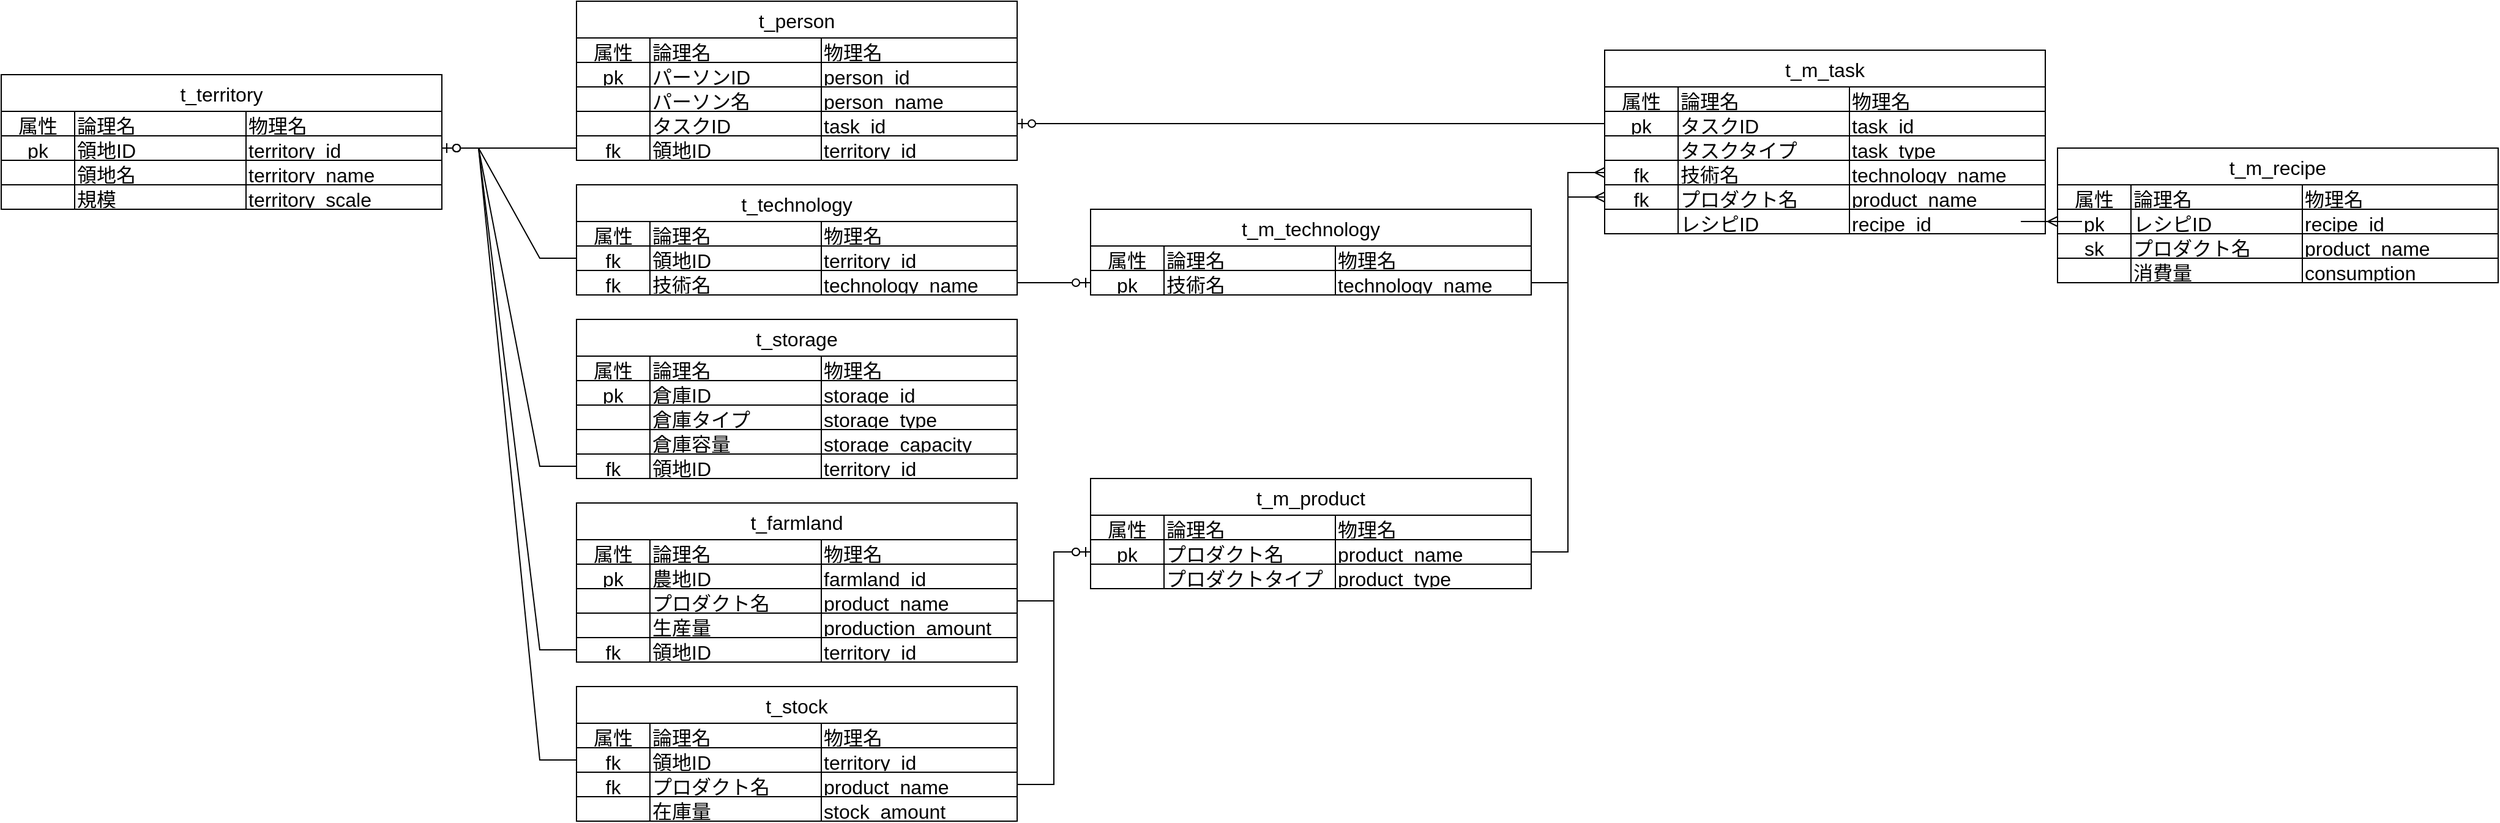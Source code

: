 <mxfile version="24.3.1" type="github">
  <diagram name="ページ1" id="_B0ld8QtMnqXtk11fvhh">
    <mxGraphModel dx="1285" dy="2326" grid="1" gridSize="10" guides="1" tooltips="1" connect="1" arrows="1" fold="1" page="1" pageScale="1" pageWidth="1169" pageHeight="827" math="0" shadow="0">
      <root>
        <mxCell id="0" />
        <mxCell id="1" parent="0" />
        <mxCell id="Acy9B5AZCLxyORQxl_Lw-132" value="t_territory" style="shape=table;startSize=30;container=1;collapsible=0;childLayout=tableLayout;strokeColor=default;fontSize=16;align=center;" parent="1" vertex="1">
          <mxGeometry x="80" y="-1540" width="360" height="110" as="geometry" />
        </mxCell>
        <mxCell id="Acy9B5AZCLxyORQxl_Lw-133" value="" style="shape=tableRow;horizontal=0;startSize=0;swimlaneHead=0;swimlaneBody=0;strokeColor=inherit;top=0;left=0;bottom=0;right=0;collapsible=0;dropTarget=0;fillColor=none;points=[[0,0.5],[1,0.5]];portConstraint=eastwest;fontSize=16;" parent="Acy9B5AZCLxyORQxl_Lw-132" vertex="1">
          <mxGeometry y="30" width="360" height="20" as="geometry" />
        </mxCell>
        <mxCell id="Acy9B5AZCLxyORQxl_Lw-134" value="属性" style="shape=partialRectangle;html=1;whiteSpace=wrap;connectable=0;strokeColor=inherit;overflow=hidden;fillColor=none;top=0;left=0;bottom=0;right=0;pointerEvents=1;fontSize=16;" parent="Acy9B5AZCLxyORQxl_Lw-133" vertex="1">
          <mxGeometry width="60" height="20" as="geometry">
            <mxRectangle width="60" height="20" as="alternateBounds" />
          </mxGeometry>
        </mxCell>
        <mxCell id="Acy9B5AZCLxyORQxl_Lw-135" value="論理名" style="shape=partialRectangle;html=1;whiteSpace=wrap;connectable=0;strokeColor=inherit;overflow=hidden;fillColor=none;top=0;left=0;bottom=0;right=0;pointerEvents=1;fontSize=16;align=left;" parent="Acy9B5AZCLxyORQxl_Lw-133" vertex="1">
          <mxGeometry x="60" width="140" height="20" as="geometry">
            <mxRectangle width="140" height="20" as="alternateBounds" />
          </mxGeometry>
        </mxCell>
        <mxCell id="Acy9B5AZCLxyORQxl_Lw-136" value="物理名" style="shape=partialRectangle;html=1;whiteSpace=wrap;connectable=0;strokeColor=inherit;overflow=hidden;fillColor=none;top=0;left=0;bottom=0;right=0;pointerEvents=1;fontSize=16;align=left;" parent="Acy9B5AZCLxyORQxl_Lw-133" vertex="1">
          <mxGeometry x="200" width="160" height="20" as="geometry">
            <mxRectangle width="160" height="20" as="alternateBounds" />
          </mxGeometry>
        </mxCell>
        <mxCell id="Acy9B5AZCLxyORQxl_Lw-138" value="" style="shape=tableRow;horizontal=0;startSize=0;swimlaneHead=0;swimlaneBody=0;strokeColor=inherit;top=0;left=0;bottom=0;right=0;collapsible=0;dropTarget=0;fillColor=none;points=[[0,0.5],[1,0.5]];portConstraint=eastwest;fontSize=16;" parent="Acy9B5AZCLxyORQxl_Lw-132" vertex="1">
          <mxGeometry y="50" width="360" height="20" as="geometry" />
        </mxCell>
        <mxCell id="Acy9B5AZCLxyORQxl_Lw-139" value="pk" style="shape=partialRectangle;html=1;whiteSpace=wrap;connectable=0;strokeColor=inherit;overflow=hidden;fillColor=none;top=0;left=0;bottom=0;right=0;pointerEvents=1;fontSize=16;" parent="Acy9B5AZCLxyORQxl_Lw-138" vertex="1">
          <mxGeometry width="60" height="20" as="geometry">
            <mxRectangle width="60" height="20" as="alternateBounds" />
          </mxGeometry>
        </mxCell>
        <mxCell id="Acy9B5AZCLxyORQxl_Lw-140" value="領地ID" style="shape=partialRectangle;html=1;whiteSpace=wrap;connectable=0;strokeColor=inherit;overflow=hidden;fillColor=none;top=0;left=0;bottom=0;right=0;pointerEvents=1;fontSize=16;align=left;" parent="Acy9B5AZCLxyORQxl_Lw-138" vertex="1">
          <mxGeometry x="60" width="140" height="20" as="geometry">
            <mxRectangle width="140" height="20" as="alternateBounds" />
          </mxGeometry>
        </mxCell>
        <mxCell id="Acy9B5AZCLxyORQxl_Lw-141" value="&lt;span style=&quot;text-align: center; text-wrap: nowrap;&quot;&gt;territory&lt;/span&gt;_id" style="shape=partialRectangle;html=1;whiteSpace=wrap;connectable=0;strokeColor=inherit;overflow=hidden;fillColor=none;top=0;left=0;bottom=0;right=0;pointerEvents=1;fontSize=16;align=left;" parent="Acy9B5AZCLxyORQxl_Lw-138" vertex="1">
          <mxGeometry x="200" width="160" height="20" as="geometry">
            <mxRectangle width="160" height="20" as="alternateBounds" />
          </mxGeometry>
        </mxCell>
        <mxCell id="Acy9B5AZCLxyORQxl_Lw-143" value="" style="shape=tableRow;horizontal=0;startSize=0;swimlaneHead=0;swimlaneBody=0;strokeColor=inherit;top=0;left=0;bottom=0;right=0;collapsible=0;dropTarget=0;fillColor=none;points=[[0,0.5],[1,0.5]];portConstraint=eastwest;fontSize=16;" parent="Acy9B5AZCLxyORQxl_Lw-132" vertex="1">
          <mxGeometry y="70" width="360" height="20" as="geometry" />
        </mxCell>
        <mxCell id="Acy9B5AZCLxyORQxl_Lw-144" value="" style="shape=partialRectangle;html=1;whiteSpace=wrap;connectable=0;strokeColor=inherit;overflow=hidden;fillColor=none;top=0;left=0;bottom=0;right=0;pointerEvents=1;fontSize=16;" parent="Acy9B5AZCLxyORQxl_Lw-143" vertex="1">
          <mxGeometry width="60" height="20" as="geometry">
            <mxRectangle width="60" height="20" as="alternateBounds" />
          </mxGeometry>
        </mxCell>
        <mxCell id="Acy9B5AZCLxyORQxl_Lw-145" value="領地名" style="shape=partialRectangle;html=1;whiteSpace=wrap;connectable=0;strokeColor=inherit;overflow=hidden;fillColor=none;top=0;left=0;bottom=0;right=0;pointerEvents=1;fontSize=16;align=left;" parent="Acy9B5AZCLxyORQxl_Lw-143" vertex="1">
          <mxGeometry x="60" width="140" height="20" as="geometry">
            <mxRectangle width="140" height="20" as="alternateBounds" />
          </mxGeometry>
        </mxCell>
        <mxCell id="Acy9B5AZCLxyORQxl_Lw-146" value="&lt;span style=&quot;text-align: center; text-wrap: nowrap;&quot;&gt;territory&lt;/span&gt;_name" style="shape=partialRectangle;html=1;whiteSpace=wrap;connectable=0;strokeColor=inherit;overflow=hidden;fillColor=none;top=0;left=0;bottom=0;right=0;pointerEvents=1;fontSize=16;align=left;" parent="Acy9B5AZCLxyORQxl_Lw-143" vertex="1">
          <mxGeometry x="200" width="160" height="20" as="geometry">
            <mxRectangle width="160" height="20" as="alternateBounds" />
          </mxGeometry>
        </mxCell>
        <mxCell id="s7a1HROcIS8yPcLkcZB0-18" style="shape=tableRow;horizontal=0;startSize=0;swimlaneHead=0;swimlaneBody=0;strokeColor=inherit;top=0;left=0;bottom=0;right=0;collapsible=0;dropTarget=0;fillColor=none;points=[[0,0.5],[1,0.5]];portConstraint=eastwest;fontSize=16;" vertex="1" parent="Acy9B5AZCLxyORQxl_Lw-132">
          <mxGeometry y="90" width="360" height="20" as="geometry" />
        </mxCell>
        <mxCell id="s7a1HROcIS8yPcLkcZB0-19" style="shape=partialRectangle;html=1;whiteSpace=wrap;connectable=0;strokeColor=inherit;overflow=hidden;fillColor=none;top=0;left=0;bottom=0;right=0;pointerEvents=1;fontSize=16;" vertex="1" parent="s7a1HROcIS8yPcLkcZB0-18">
          <mxGeometry width="60" height="20" as="geometry">
            <mxRectangle width="60" height="20" as="alternateBounds" />
          </mxGeometry>
        </mxCell>
        <mxCell id="s7a1HROcIS8yPcLkcZB0-20" value="規模" style="shape=partialRectangle;html=1;whiteSpace=wrap;connectable=0;strokeColor=inherit;overflow=hidden;fillColor=none;top=0;left=0;bottom=0;right=0;pointerEvents=1;fontSize=16;align=left;" vertex="1" parent="s7a1HROcIS8yPcLkcZB0-18">
          <mxGeometry x="60" width="140" height="20" as="geometry">
            <mxRectangle width="140" height="20" as="alternateBounds" />
          </mxGeometry>
        </mxCell>
        <mxCell id="s7a1HROcIS8yPcLkcZB0-21" value="&lt;span style=&quot;text-wrap: nowrap; text-align: center;&quot;&gt;territory&lt;/span&gt;_scale" style="shape=partialRectangle;html=1;whiteSpace=wrap;connectable=0;strokeColor=inherit;overflow=hidden;fillColor=none;top=0;left=0;bottom=0;right=0;pointerEvents=1;fontSize=16;align=left;" vertex="1" parent="s7a1HROcIS8yPcLkcZB0-18">
          <mxGeometry x="200" width="160" height="20" as="geometry">
            <mxRectangle width="160" height="20" as="alternateBounds" />
          </mxGeometry>
        </mxCell>
        <mxCell id="Acy9B5AZCLxyORQxl_Lw-199" value="t_m_technology" style="shape=table;startSize=30;container=1;collapsible=0;childLayout=tableLayout;strokeColor=default;fontSize=16;align=center;" parent="1" vertex="1">
          <mxGeometry x="970" y="-1430" width="360" height="70" as="geometry" />
        </mxCell>
        <mxCell id="Acy9B5AZCLxyORQxl_Lw-200" value="" style="shape=tableRow;horizontal=0;startSize=0;swimlaneHead=0;swimlaneBody=0;strokeColor=inherit;top=0;left=0;bottom=0;right=0;collapsible=0;dropTarget=0;fillColor=none;points=[[0,0.5],[1,0.5]];portConstraint=eastwest;fontSize=16;" parent="Acy9B5AZCLxyORQxl_Lw-199" vertex="1">
          <mxGeometry y="30" width="360" height="20" as="geometry" />
        </mxCell>
        <mxCell id="Acy9B5AZCLxyORQxl_Lw-201" value="属性" style="shape=partialRectangle;html=1;whiteSpace=wrap;connectable=0;strokeColor=inherit;overflow=hidden;fillColor=none;top=0;left=0;bottom=0;right=0;pointerEvents=1;fontSize=16;" parent="Acy9B5AZCLxyORQxl_Lw-200" vertex="1">
          <mxGeometry width="60" height="20" as="geometry">
            <mxRectangle width="60" height="20" as="alternateBounds" />
          </mxGeometry>
        </mxCell>
        <mxCell id="Acy9B5AZCLxyORQxl_Lw-202" value="論理名" style="shape=partialRectangle;html=1;whiteSpace=wrap;connectable=0;strokeColor=inherit;overflow=hidden;fillColor=none;top=0;left=0;bottom=0;right=0;pointerEvents=1;fontSize=16;align=left;" parent="Acy9B5AZCLxyORQxl_Lw-200" vertex="1">
          <mxGeometry x="60" width="140" height="20" as="geometry">
            <mxRectangle width="140" height="20" as="alternateBounds" />
          </mxGeometry>
        </mxCell>
        <mxCell id="Acy9B5AZCLxyORQxl_Lw-203" value="物理名" style="shape=partialRectangle;html=1;whiteSpace=wrap;connectable=0;strokeColor=inherit;overflow=hidden;fillColor=none;top=0;left=0;bottom=0;right=0;pointerEvents=1;fontSize=16;align=left;" parent="Acy9B5AZCLxyORQxl_Lw-200" vertex="1">
          <mxGeometry x="200" width="160" height="20" as="geometry">
            <mxRectangle width="160" height="20" as="alternateBounds" />
          </mxGeometry>
        </mxCell>
        <mxCell id="Acy9B5AZCLxyORQxl_Lw-205" value="" style="shape=tableRow;horizontal=0;startSize=0;swimlaneHead=0;swimlaneBody=0;strokeColor=inherit;top=0;left=0;bottom=0;right=0;collapsible=0;dropTarget=0;fillColor=none;points=[[0,0.5],[1,0.5]];portConstraint=eastwest;fontSize=16;" parent="Acy9B5AZCLxyORQxl_Lw-199" vertex="1">
          <mxGeometry y="50" width="360" height="20" as="geometry" />
        </mxCell>
        <mxCell id="Acy9B5AZCLxyORQxl_Lw-206" value="pk" style="shape=partialRectangle;html=1;whiteSpace=wrap;connectable=0;strokeColor=inherit;overflow=hidden;fillColor=none;top=0;left=0;bottom=0;right=0;pointerEvents=1;fontSize=16;" parent="Acy9B5AZCLxyORQxl_Lw-205" vertex="1">
          <mxGeometry width="60" height="20" as="geometry">
            <mxRectangle width="60" height="20" as="alternateBounds" />
          </mxGeometry>
        </mxCell>
        <mxCell id="Acy9B5AZCLxyORQxl_Lw-207" value="技術名" style="shape=partialRectangle;html=1;whiteSpace=wrap;connectable=0;strokeColor=inherit;overflow=hidden;fillColor=none;top=0;left=0;bottom=0;right=0;pointerEvents=1;fontSize=16;align=left;" parent="Acy9B5AZCLxyORQxl_Lw-205" vertex="1">
          <mxGeometry x="60" width="140" height="20" as="geometry">
            <mxRectangle width="140" height="20" as="alternateBounds" />
          </mxGeometry>
        </mxCell>
        <mxCell id="Acy9B5AZCLxyORQxl_Lw-208" value="technology_name" style="shape=partialRectangle;html=1;whiteSpace=wrap;connectable=0;strokeColor=inherit;overflow=hidden;fillColor=none;top=0;left=0;bottom=0;right=0;pointerEvents=1;fontSize=16;align=left;" parent="Acy9B5AZCLxyORQxl_Lw-205" vertex="1">
          <mxGeometry x="200" width="160" height="20" as="geometry">
            <mxRectangle width="160" height="20" as="alternateBounds" />
          </mxGeometry>
        </mxCell>
        <mxCell id="Acy9B5AZCLxyORQxl_Lw-361" value="" style="edgeStyle=entityRelationEdgeStyle;fontSize=12;html=1;endArrow=ERzeroToOne;endFill=1;rounded=0;exitX=0;exitY=0.5;exitDx=0;exitDy=0;" parent="1" source="Acy9B5AZCLxyORQxl_Lw-345" target="Acy9B5AZCLxyORQxl_Lw-138" edge="1">
          <mxGeometry width="100" height="100" relative="1" as="geometry">
            <mxPoint x="720" y="-980" as="sourcePoint" />
            <mxPoint x="650" y="-1480" as="targetPoint" />
          </mxGeometry>
        </mxCell>
        <mxCell id="Acy9B5AZCLxyORQxl_Lw-426" value="t_technology" style="shape=table;startSize=30;container=1;collapsible=0;childLayout=tableLayout;strokeColor=default;fontSize=16;align=center;" parent="1" vertex="1">
          <mxGeometry x="550" y="-1450" width="360" height="90" as="geometry" />
        </mxCell>
        <mxCell id="Acy9B5AZCLxyORQxl_Lw-427" value="" style="shape=tableRow;horizontal=0;startSize=0;swimlaneHead=0;swimlaneBody=0;strokeColor=inherit;top=0;left=0;bottom=0;right=0;collapsible=0;dropTarget=0;fillColor=none;points=[[0,0.5],[1,0.5]];portConstraint=eastwest;fontSize=16;" parent="Acy9B5AZCLxyORQxl_Lw-426" vertex="1">
          <mxGeometry y="30" width="360" height="20" as="geometry" />
        </mxCell>
        <mxCell id="Acy9B5AZCLxyORQxl_Lw-428" value="属性" style="shape=partialRectangle;html=1;whiteSpace=wrap;connectable=0;strokeColor=inherit;overflow=hidden;fillColor=none;top=0;left=0;bottom=0;right=0;pointerEvents=1;fontSize=16;" parent="Acy9B5AZCLxyORQxl_Lw-427" vertex="1">
          <mxGeometry width="60" height="20" as="geometry">
            <mxRectangle width="60" height="20" as="alternateBounds" />
          </mxGeometry>
        </mxCell>
        <mxCell id="Acy9B5AZCLxyORQxl_Lw-429" value="論理名" style="shape=partialRectangle;html=1;whiteSpace=wrap;connectable=0;strokeColor=inherit;overflow=hidden;fillColor=none;top=0;left=0;bottom=0;right=0;pointerEvents=1;fontSize=16;align=left;" parent="Acy9B5AZCLxyORQxl_Lw-427" vertex="1">
          <mxGeometry x="60" width="140" height="20" as="geometry">
            <mxRectangle width="140" height="20" as="alternateBounds" />
          </mxGeometry>
        </mxCell>
        <mxCell id="Acy9B5AZCLxyORQxl_Lw-430" value="物理名" style="shape=partialRectangle;html=1;whiteSpace=wrap;connectable=0;strokeColor=inherit;overflow=hidden;fillColor=none;top=0;left=0;bottom=0;right=0;pointerEvents=1;fontSize=16;align=left;" parent="Acy9B5AZCLxyORQxl_Lw-427" vertex="1">
          <mxGeometry x="200" width="160" height="20" as="geometry">
            <mxRectangle width="160" height="20" as="alternateBounds" />
          </mxGeometry>
        </mxCell>
        <mxCell id="Acy9B5AZCLxyORQxl_Lw-457" value="" style="shape=tableRow;horizontal=0;startSize=0;swimlaneHead=0;swimlaneBody=0;strokeColor=inherit;top=0;left=0;bottom=0;right=0;collapsible=0;dropTarget=0;fillColor=none;points=[[0,0.5],[1,0.5]];portConstraint=eastwest;fontSize=16;" parent="Acy9B5AZCLxyORQxl_Lw-426" vertex="1">
          <mxGeometry y="50" width="360" height="20" as="geometry" />
        </mxCell>
        <mxCell id="Acy9B5AZCLxyORQxl_Lw-458" value="fk" style="shape=partialRectangle;html=1;whiteSpace=wrap;connectable=0;strokeColor=inherit;overflow=hidden;fillColor=none;top=0;left=0;bottom=0;right=0;pointerEvents=1;fontSize=16;" parent="Acy9B5AZCLxyORQxl_Lw-457" vertex="1">
          <mxGeometry width="60" height="20" as="geometry">
            <mxRectangle width="60" height="20" as="alternateBounds" />
          </mxGeometry>
        </mxCell>
        <mxCell id="Acy9B5AZCLxyORQxl_Lw-459" value="領地ID" style="shape=partialRectangle;html=1;whiteSpace=wrap;connectable=0;strokeColor=inherit;overflow=hidden;fillColor=none;top=0;left=0;bottom=0;right=0;pointerEvents=1;fontSize=16;align=left;" parent="Acy9B5AZCLxyORQxl_Lw-457" vertex="1">
          <mxGeometry x="60" width="140" height="20" as="geometry">
            <mxRectangle width="140" height="20" as="alternateBounds" />
          </mxGeometry>
        </mxCell>
        <mxCell id="Acy9B5AZCLxyORQxl_Lw-460" value="&lt;span style=&quot;text-wrap: nowrap; text-align: center;&quot;&gt;territory&lt;/span&gt;_id" style="shape=partialRectangle;html=1;whiteSpace=wrap;connectable=0;strokeColor=inherit;overflow=hidden;fillColor=none;top=0;left=0;bottom=0;right=0;pointerEvents=1;fontSize=16;align=left;" parent="Acy9B5AZCLxyORQxl_Lw-457" vertex="1">
          <mxGeometry x="200" width="160" height="20" as="geometry">
            <mxRectangle width="160" height="20" as="alternateBounds" />
          </mxGeometry>
        </mxCell>
        <mxCell id="Acy9B5AZCLxyORQxl_Lw-432" value="" style="shape=tableRow;horizontal=0;startSize=0;swimlaneHead=0;swimlaneBody=0;strokeColor=inherit;top=0;left=0;bottom=0;right=0;collapsible=0;dropTarget=0;fillColor=none;points=[[0,0.5],[1,0.5]];portConstraint=eastwest;fontSize=16;" parent="Acy9B5AZCLxyORQxl_Lw-426" vertex="1">
          <mxGeometry y="70" width="360" height="20" as="geometry" />
        </mxCell>
        <mxCell id="Acy9B5AZCLxyORQxl_Lw-433" value="fk" style="shape=partialRectangle;html=1;whiteSpace=wrap;connectable=0;strokeColor=inherit;overflow=hidden;fillColor=none;top=0;left=0;bottom=0;right=0;pointerEvents=1;fontSize=16;" parent="Acy9B5AZCLxyORQxl_Lw-432" vertex="1">
          <mxGeometry width="60" height="20" as="geometry">
            <mxRectangle width="60" height="20" as="alternateBounds" />
          </mxGeometry>
        </mxCell>
        <mxCell id="Acy9B5AZCLxyORQxl_Lw-434" value="技術名" style="shape=partialRectangle;html=1;whiteSpace=wrap;connectable=0;strokeColor=inherit;overflow=hidden;fillColor=none;top=0;left=0;bottom=0;right=0;pointerEvents=1;fontSize=16;align=left;" parent="Acy9B5AZCLxyORQxl_Lw-432" vertex="1">
          <mxGeometry x="60" width="140" height="20" as="geometry">
            <mxRectangle width="140" height="20" as="alternateBounds" />
          </mxGeometry>
        </mxCell>
        <mxCell id="Acy9B5AZCLxyORQxl_Lw-435" value="technology_name" style="shape=partialRectangle;html=1;whiteSpace=wrap;connectable=0;strokeColor=inherit;overflow=hidden;fillColor=none;top=0;left=0;bottom=0;right=0;pointerEvents=1;fontSize=16;align=left;" parent="Acy9B5AZCLxyORQxl_Lw-432" vertex="1">
          <mxGeometry x="200" width="160" height="20" as="geometry">
            <mxRectangle width="160" height="20" as="alternateBounds" />
          </mxGeometry>
        </mxCell>
        <mxCell id="Acy9B5AZCLxyORQxl_Lw-463" value="" style="edgeStyle=entityRelationEdgeStyle;fontSize=12;html=1;endArrow=ERzeroToOne;endFill=1;rounded=0;entryX=0;entryY=0.5;entryDx=0;entryDy=0;exitX=1;exitY=0.5;exitDx=0;exitDy=0;" parent="1" source="Acy9B5AZCLxyORQxl_Lw-432" target="Acy9B5AZCLxyORQxl_Lw-205" edge="1">
          <mxGeometry width="100" height="100" relative="1" as="geometry">
            <mxPoint x="610" y="-735" as="sourcePoint" />
            <mxPoint x="1400" y="-768" as="targetPoint" />
          </mxGeometry>
        </mxCell>
        <mxCell id="Acy9B5AZCLxyORQxl_Lw-486" value="" style="edgeStyle=entityRelationEdgeStyle;fontSize=12;html=1;endArrow=ERzeroToOne;endFill=1;rounded=0;" parent="1" source="Acy9B5AZCLxyORQxl_Lw-457" target="Acy9B5AZCLxyORQxl_Lw-138" edge="1">
          <mxGeometry width="100" height="100" relative="1" as="geometry">
            <mxPoint x="180" y="-1145" as="sourcePoint" />
            <mxPoint x="540" y="-1330" as="targetPoint" />
          </mxGeometry>
        </mxCell>
        <mxCell id="Acy9B5AZCLxyORQxl_Lw-339" value="t_stock" style="shape=table;startSize=30;container=1;collapsible=0;childLayout=tableLayout;strokeColor=default;fontSize=16;align=center;" parent="1" vertex="1">
          <mxGeometry x="550" y="-1040" width="360" height="110" as="geometry" />
        </mxCell>
        <mxCell id="Acy9B5AZCLxyORQxl_Lw-340" value="" style="shape=tableRow;horizontal=0;startSize=0;swimlaneHead=0;swimlaneBody=0;strokeColor=inherit;top=0;left=0;bottom=0;right=0;collapsible=0;dropTarget=0;fillColor=none;points=[[0,0.5],[1,0.5]];portConstraint=eastwest;fontSize=16;" parent="Acy9B5AZCLxyORQxl_Lw-339" vertex="1">
          <mxGeometry y="30" width="360" height="20" as="geometry" />
        </mxCell>
        <mxCell id="Acy9B5AZCLxyORQxl_Lw-341" value="属性" style="shape=partialRectangle;html=1;whiteSpace=wrap;connectable=0;strokeColor=inherit;overflow=hidden;fillColor=none;top=0;left=0;bottom=0;right=0;pointerEvents=1;fontSize=16;" parent="Acy9B5AZCLxyORQxl_Lw-340" vertex="1">
          <mxGeometry width="60" height="20" as="geometry">
            <mxRectangle width="60" height="20" as="alternateBounds" />
          </mxGeometry>
        </mxCell>
        <mxCell id="Acy9B5AZCLxyORQxl_Lw-342" value="論理名" style="shape=partialRectangle;html=1;whiteSpace=wrap;connectable=0;strokeColor=inherit;overflow=hidden;fillColor=none;top=0;left=0;bottom=0;right=0;pointerEvents=1;fontSize=16;align=left;" parent="Acy9B5AZCLxyORQxl_Lw-340" vertex="1">
          <mxGeometry x="60" width="140" height="20" as="geometry">
            <mxRectangle width="140" height="20" as="alternateBounds" />
          </mxGeometry>
        </mxCell>
        <mxCell id="Acy9B5AZCLxyORQxl_Lw-343" value="物理名" style="shape=partialRectangle;html=1;whiteSpace=wrap;connectable=0;strokeColor=inherit;overflow=hidden;fillColor=none;top=0;left=0;bottom=0;right=0;pointerEvents=1;fontSize=16;align=left;" parent="Acy9B5AZCLxyORQxl_Lw-340" vertex="1">
          <mxGeometry x="200" width="160" height="20" as="geometry">
            <mxRectangle width="160" height="20" as="alternateBounds" />
          </mxGeometry>
        </mxCell>
        <mxCell id="Acy9B5AZCLxyORQxl_Lw-345" value="" style="shape=tableRow;horizontal=0;startSize=0;swimlaneHead=0;swimlaneBody=0;strokeColor=inherit;top=0;left=0;bottom=0;right=0;collapsible=0;dropTarget=0;fillColor=none;points=[[0,0.5],[1,0.5]];portConstraint=eastwest;fontSize=16;" parent="Acy9B5AZCLxyORQxl_Lw-339" vertex="1">
          <mxGeometry y="50" width="360" height="20" as="geometry" />
        </mxCell>
        <mxCell id="Acy9B5AZCLxyORQxl_Lw-346" value="fk" style="shape=partialRectangle;html=1;whiteSpace=wrap;connectable=0;strokeColor=inherit;overflow=hidden;fillColor=none;top=0;left=0;bottom=0;right=0;pointerEvents=1;fontSize=16;" parent="Acy9B5AZCLxyORQxl_Lw-345" vertex="1">
          <mxGeometry width="60" height="20" as="geometry">
            <mxRectangle width="60" height="20" as="alternateBounds" />
          </mxGeometry>
        </mxCell>
        <mxCell id="Acy9B5AZCLxyORQxl_Lw-347" value="領地ID" style="shape=partialRectangle;html=1;whiteSpace=wrap;connectable=0;strokeColor=inherit;overflow=hidden;fillColor=none;top=0;left=0;bottom=0;right=0;pointerEvents=1;fontSize=16;align=left;" parent="Acy9B5AZCLxyORQxl_Lw-345" vertex="1">
          <mxGeometry x="60" width="140" height="20" as="geometry">
            <mxRectangle width="140" height="20" as="alternateBounds" />
          </mxGeometry>
        </mxCell>
        <mxCell id="Acy9B5AZCLxyORQxl_Lw-348" value="&lt;span style=&quot;text-align: center; text-wrap: nowrap;&quot;&gt;territory&lt;/span&gt;_id" style="shape=partialRectangle;html=1;whiteSpace=wrap;connectable=0;strokeColor=inherit;overflow=hidden;fillColor=none;top=0;left=0;bottom=0;right=0;pointerEvents=1;fontSize=16;align=left;" parent="Acy9B5AZCLxyORQxl_Lw-345" vertex="1">
          <mxGeometry x="200" width="160" height="20" as="geometry">
            <mxRectangle width="160" height="20" as="alternateBounds" />
          </mxGeometry>
        </mxCell>
        <mxCell id="Acy9B5AZCLxyORQxl_Lw-350" value="" style="shape=tableRow;horizontal=0;startSize=0;swimlaneHead=0;swimlaneBody=0;strokeColor=inherit;top=0;left=0;bottom=0;right=0;collapsible=0;dropTarget=0;fillColor=none;points=[[0,0.5],[1,0.5]];portConstraint=eastwest;fontSize=16;" parent="Acy9B5AZCLxyORQxl_Lw-339" vertex="1">
          <mxGeometry y="70" width="360" height="20" as="geometry" />
        </mxCell>
        <mxCell id="Acy9B5AZCLxyORQxl_Lw-351" value="fk" style="shape=partialRectangle;html=1;whiteSpace=wrap;connectable=0;strokeColor=inherit;overflow=hidden;fillColor=none;top=0;left=0;bottom=0;right=0;pointerEvents=1;fontSize=16;" parent="Acy9B5AZCLxyORQxl_Lw-350" vertex="1">
          <mxGeometry width="60" height="20" as="geometry">
            <mxRectangle width="60" height="20" as="alternateBounds" />
          </mxGeometry>
        </mxCell>
        <mxCell id="Acy9B5AZCLxyORQxl_Lw-352" value="プロダクト名" style="shape=partialRectangle;html=1;whiteSpace=wrap;connectable=0;strokeColor=inherit;overflow=hidden;fillColor=none;top=0;left=0;bottom=0;right=0;pointerEvents=1;fontSize=16;align=left;" parent="Acy9B5AZCLxyORQxl_Lw-350" vertex="1">
          <mxGeometry x="60" width="140" height="20" as="geometry">
            <mxRectangle width="140" height="20" as="alternateBounds" />
          </mxGeometry>
        </mxCell>
        <mxCell id="Acy9B5AZCLxyORQxl_Lw-353" value="&lt;span style=&quot;text-wrap: nowrap; text-align: center;&quot;&gt;product&lt;/span&gt;&lt;span style=&quot;text-align: center;&quot;&gt;_name&lt;/span&gt;" style="shape=partialRectangle;html=1;whiteSpace=wrap;connectable=0;strokeColor=inherit;overflow=hidden;fillColor=none;top=0;left=0;bottom=0;right=0;pointerEvents=1;fontSize=16;align=left;" parent="Acy9B5AZCLxyORQxl_Lw-350" vertex="1">
          <mxGeometry x="200" width="160" height="20" as="geometry">
            <mxRectangle width="160" height="20" as="alternateBounds" />
          </mxGeometry>
        </mxCell>
        <mxCell id="Acy9B5AZCLxyORQxl_Lw-355" style="shape=tableRow;horizontal=0;startSize=0;swimlaneHead=0;swimlaneBody=0;strokeColor=inherit;top=0;left=0;bottom=0;right=0;collapsible=0;dropTarget=0;fillColor=none;points=[[0,0.5],[1,0.5]];portConstraint=eastwest;fontSize=16;" parent="Acy9B5AZCLxyORQxl_Lw-339" vertex="1">
          <mxGeometry y="90" width="360" height="20" as="geometry" />
        </mxCell>
        <mxCell id="Acy9B5AZCLxyORQxl_Lw-356" style="shape=partialRectangle;html=1;whiteSpace=wrap;connectable=0;strokeColor=inherit;overflow=hidden;fillColor=none;top=0;left=0;bottom=0;right=0;pointerEvents=1;fontSize=16;" parent="Acy9B5AZCLxyORQxl_Lw-355" vertex="1">
          <mxGeometry width="60" height="20" as="geometry">
            <mxRectangle width="60" height="20" as="alternateBounds" />
          </mxGeometry>
        </mxCell>
        <mxCell id="Acy9B5AZCLxyORQxl_Lw-357" value="在庫量" style="shape=partialRectangle;html=1;whiteSpace=wrap;connectable=0;strokeColor=inherit;overflow=hidden;fillColor=none;top=0;left=0;bottom=0;right=0;pointerEvents=1;fontSize=16;align=left;" parent="Acy9B5AZCLxyORQxl_Lw-355" vertex="1">
          <mxGeometry x="60" width="140" height="20" as="geometry">
            <mxRectangle width="140" height="20" as="alternateBounds" />
          </mxGeometry>
        </mxCell>
        <mxCell id="Acy9B5AZCLxyORQxl_Lw-358" value="&lt;span style=&quot;text-align: center; text-wrap: nowrap;&quot;&gt;stock_&lt;/span&gt;amount" style="shape=partialRectangle;html=1;whiteSpace=wrap;connectable=0;strokeColor=inherit;overflow=hidden;fillColor=none;top=0;left=0;bottom=0;right=0;pointerEvents=1;fontSize=16;align=left;" parent="Acy9B5AZCLxyORQxl_Lw-355" vertex="1">
          <mxGeometry x="200" width="160" height="20" as="geometry">
            <mxRectangle width="160" height="20" as="alternateBounds" />
          </mxGeometry>
        </mxCell>
        <mxCell id="Acy9B5AZCLxyORQxl_Lw-508" value="t_person" style="shape=table;startSize=30;container=1;collapsible=0;childLayout=tableLayout;strokeColor=default;fontSize=16;align=center;" parent="1" vertex="1">
          <mxGeometry x="550" y="-1600" width="360" height="130" as="geometry" />
        </mxCell>
        <mxCell id="Acy9B5AZCLxyORQxl_Lw-509" value="" style="shape=tableRow;horizontal=0;startSize=0;swimlaneHead=0;swimlaneBody=0;strokeColor=inherit;top=0;left=0;bottom=0;right=0;collapsible=0;dropTarget=0;fillColor=none;points=[[0,0.5],[1,0.5]];portConstraint=eastwest;fontSize=16;" parent="Acy9B5AZCLxyORQxl_Lw-508" vertex="1">
          <mxGeometry y="30" width="360" height="20" as="geometry" />
        </mxCell>
        <mxCell id="Acy9B5AZCLxyORQxl_Lw-510" value="属性" style="shape=partialRectangle;html=1;whiteSpace=wrap;connectable=0;strokeColor=inherit;overflow=hidden;fillColor=none;top=0;left=0;bottom=0;right=0;pointerEvents=1;fontSize=16;" parent="Acy9B5AZCLxyORQxl_Lw-509" vertex="1">
          <mxGeometry width="60" height="20" as="geometry">
            <mxRectangle width="60" height="20" as="alternateBounds" />
          </mxGeometry>
        </mxCell>
        <mxCell id="Acy9B5AZCLxyORQxl_Lw-511" value="論理名" style="shape=partialRectangle;html=1;whiteSpace=wrap;connectable=0;strokeColor=inherit;overflow=hidden;fillColor=none;top=0;left=0;bottom=0;right=0;pointerEvents=1;fontSize=16;align=left;" parent="Acy9B5AZCLxyORQxl_Lw-509" vertex="1">
          <mxGeometry x="60" width="140" height="20" as="geometry">
            <mxRectangle width="140" height="20" as="alternateBounds" />
          </mxGeometry>
        </mxCell>
        <mxCell id="Acy9B5AZCLxyORQxl_Lw-512" value="物理名" style="shape=partialRectangle;html=1;whiteSpace=wrap;connectable=0;strokeColor=inherit;overflow=hidden;fillColor=none;top=0;left=0;bottom=0;right=0;pointerEvents=1;fontSize=16;align=left;" parent="Acy9B5AZCLxyORQxl_Lw-509" vertex="1">
          <mxGeometry x="200" width="160" height="20" as="geometry">
            <mxRectangle width="160" height="20" as="alternateBounds" />
          </mxGeometry>
        </mxCell>
        <mxCell id="Acy9B5AZCLxyORQxl_Lw-514" value="" style="shape=tableRow;horizontal=0;startSize=0;swimlaneHead=0;swimlaneBody=0;strokeColor=inherit;top=0;left=0;bottom=0;right=0;collapsible=0;dropTarget=0;fillColor=none;points=[[0,0.5],[1,0.5]];portConstraint=eastwest;fontSize=16;" parent="Acy9B5AZCLxyORQxl_Lw-508" vertex="1">
          <mxGeometry y="50" width="360" height="20" as="geometry" />
        </mxCell>
        <mxCell id="Acy9B5AZCLxyORQxl_Lw-515" value="pk" style="shape=partialRectangle;html=1;whiteSpace=wrap;connectable=0;strokeColor=inherit;overflow=hidden;fillColor=none;top=0;left=0;bottom=0;right=0;pointerEvents=1;fontSize=16;" parent="Acy9B5AZCLxyORQxl_Lw-514" vertex="1">
          <mxGeometry width="60" height="20" as="geometry">
            <mxRectangle width="60" height="20" as="alternateBounds" />
          </mxGeometry>
        </mxCell>
        <mxCell id="Acy9B5AZCLxyORQxl_Lw-516" value="パーソンID" style="shape=partialRectangle;html=1;whiteSpace=wrap;connectable=0;strokeColor=inherit;overflow=hidden;fillColor=none;top=0;left=0;bottom=0;right=0;pointerEvents=1;fontSize=16;align=left;" parent="Acy9B5AZCLxyORQxl_Lw-514" vertex="1">
          <mxGeometry x="60" width="140" height="20" as="geometry">
            <mxRectangle width="140" height="20" as="alternateBounds" />
          </mxGeometry>
        </mxCell>
        <mxCell id="Acy9B5AZCLxyORQxl_Lw-517" value="person_id" style="shape=partialRectangle;html=1;whiteSpace=wrap;connectable=0;strokeColor=inherit;overflow=hidden;fillColor=none;top=0;left=0;bottom=0;right=0;pointerEvents=1;fontSize=16;align=left;" parent="Acy9B5AZCLxyORQxl_Lw-514" vertex="1">
          <mxGeometry x="200" width="160" height="20" as="geometry">
            <mxRectangle width="160" height="20" as="alternateBounds" />
          </mxGeometry>
        </mxCell>
        <mxCell id="Acy9B5AZCLxyORQxl_Lw-519" value="" style="shape=tableRow;horizontal=0;startSize=0;swimlaneHead=0;swimlaneBody=0;strokeColor=inherit;top=0;left=0;bottom=0;right=0;collapsible=0;dropTarget=0;fillColor=none;points=[[0,0.5],[1,0.5]];portConstraint=eastwest;fontSize=16;" parent="Acy9B5AZCLxyORQxl_Lw-508" vertex="1">
          <mxGeometry y="70" width="360" height="20" as="geometry" />
        </mxCell>
        <mxCell id="Acy9B5AZCLxyORQxl_Lw-520" value="" style="shape=partialRectangle;html=1;whiteSpace=wrap;connectable=0;strokeColor=inherit;overflow=hidden;fillColor=none;top=0;left=0;bottom=0;right=0;pointerEvents=1;fontSize=16;" parent="Acy9B5AZCLxyORQxl_Lw-519" vertex="1">
          <mxGeometry width="60" height="20" as="geometry">
            <mxRectangle width="60" height="20" as="alternateBounds" />
          </mxGeometry>
        </mxCell>
        <mxCell id="Acy9B5AZCLxyORQxl_Lw-521" value="パーソン名" style="shape=partialRectangle;html=1;whiteSpace=wrap;connectable=0;strokeColor=inherit;overflow=hidden;fillColor=none;top=0;left=0;bottom=0;right=0;pointerEvents=1;fontSize=16;align=left;" parent="Acy9B5AZCLxyORQxl_Lw-519" vertex="1">
          <mxGeometry x="60" width="140" height="20" as="geometry">
            <mxRectangle width="140" height="20" as="alternateBounds" />
          </mxGeometry>
        </mxCell>
        <mxCell id="Acy9B5AZCLxyORQxl_Lw-522" value="person_name" style="shape=partialRectangle;html=1;whiteSpace=wrap;connectable=0;strokeColor=inherit;overflow=hidden;fillColor=none;top=0;left=0;bottom=0;right=0;pointerEvents=1;fontSize=16;align=left;" parent="Acy9B5AZCLxyORQxl_Lw-519" vertex="1">
          <mxGeometry x="200" width="160" height="20" as="geometry">
            <mxRectangle width="160" height="20" as="alternateBounds" />
          </mxGeometry>
        </mxCell>
        <mxCell id="Acy9B5AZCLxyORQxl_Lw-701" style="shape=tableRow;horizontal=0;startSize=0;swimlaneHead=0;swimlaneBody=0;strokeColor=inherit;top=0;left=0;bottom=0;right=0;collapsible=0;dropTarget=0;fillColor=none;points=[[0,0.5],[1,0.5]];portConstraint=eastwest;fontSize=16;" parent="Acy9B5AZCLxyORQxl_Lw-508" vertex="1">
          <mxGeometry y="90" width="360" height="20" as="geometry" />
        </mxCell>
        <mxCell id="Acy9B5AZCLxyORQxl_Lw-702" style="shape=partialRectangle;html=1;whiteSpace=wrap;connectable=0;strokeColor=inherit;overflow=hidden;fillColor=none;top=0;left=0;bottom=0;right=0;pointerEvents=1;fontSize=16;" parent="Acy9B5AZCLxyORQxl_Lw-701" vertex="1">
          <mxGeometry width="60" height="20" as="geometry">
            <mxRectangle width="60" height="20" as="alternateBounds" />
          </mxGeometry>
        </mxCell>
        <mxCell id="Acy9B5AZCLxyORQxl_Lw-703" value="タスクID" style="shape=partialRectangle;html=1;whiteSpace=wrap;connectable=0;strokeColor=inherit;overflow=hidden;fillColor=none;top=0;left=0;bottom=0;right=0;pointerEvents=1;fontSize=16;align=left;" parent="Acy9B5AZCLxyORQxl_Lw-701" vertex="1">
          <mxGeometry x="60" width="140" height="20" as="geometry">
            <mxRectangle width="140" height="20" as="alternateBounds" />
          </mxGeometry>
        </mxCell>
        <mxCell id="Acy9B5AZCLxyORQxl_Lw-704" value="task_id" style="shape=partialRectangle;html=1;whiteSpace=wrap;connectable=0;strokeColor=inherit;overflow=hidden;fillColor=none;top=0;left=0;bottom=0;right=0;pointerEvents=1;fontSize=16;align=left;" parent="Acy9B5AZCLxyORQxl_Lw-701" vertex="1">
          <mxGeometry x="200" width="160" height="20" as="geometry">
            <mxRectangle width="160" height="20" as="alternateBounds" />
          </mxGeometry>
        </mxCell>
        <mxCell id="Acy9B5AZCLxyORQxl_Lw-539" value="" style="shape=tableRow;horizontal=0;startSize=0;swimlaneHead=0;swimlaneBody=0;strokeColor=inherit;top=0;left=0;bottom=0;right=0;collapsible=0;dropTarget=0;fillColor=none;points=[[0,0.5],[1,0.5]];portConstraint=eastwest;fontSize=16;" parent="Acy9B5AZCLxyORQxl_Lw-508" vertex="1">
          <mxGeometry y="110" width="360" height="20" as="geometry" />
        </mxCell>
        <mxCell id="Acy9B5AZCLxyORQxl_Lw-540" value="fk" style="shape=partialRectangle;html=1;whiteSpace=wrap;connectable=0;strokeColor=inherit;overflow=hidden;fillColor=none;top=0;left=0;bottom=0;right=0;pointerEvents=1;fontSize=16;" parent="Acy9B5AZCLxyORQxl_Lw-539" vertex="1">
          <mxGeometry width="60" height="20" as="geometry">
            <mxRectangle width="60" height="20" as="alternateBounds" />
          </mxGeometry>
        </mxCell>
        <mxCell id="Acy9B5AZCLxyORQxl_Lw-541" value="領地ID" style="shape=partialRectangle;html=1;whiteSpace=wrap;connectable=0;strokeColor=inherit;overflow=hidden;fillColor=none;top=0;left=0;bottom=0;right=0;pointerEvents=1;fontSize=16;align=left;" parent="Acy9B5AZCLxyORQxl_Lw-539" vertex="1">
          <mxGeometry x="60" width="140" height="20" as="geometry">
            <mxRectangle width="140" height="20" as="alternateBounds" />
          </mxGeometry>
        </mxCell>
        <mxCell id="Acy9B5AZCLxyORQxl_Lw-542" value="&lt;span style=&quot;text-wrap: nowrap; text-align: center;&quot;&gt;territory&lt;/span&gt;_id" style="shape=partialRectangle;html=1;whiteSpace=wrap;connectable=0;strokeColor=inherit;overflow=hidden;fillColor=none;top=0;left=0;bottom=0;right=0;pointerEvents=1;fontSize=16;align=left;" parent="Acy9B5AZCLxyORQxl_Lw-539" vertex="1">
          <mxGeometry x="200" width="160" height="20" as="geometry">
            <mxRectangle width="160" height="20" as="alternateBounds" />
          </mxGeometry>
        </mxCell>
        <mxCell id="Acy9B5AZCLxyORQxl_Lw-543" value="" style="edgeStyle=entityRelationEdgeStyle;fontSize=12;html=1;endArrow=ERzeroToOne;endFill=1;rounded=0;entryX=1;entryY=0.5;entryDx=0;entryDy=0;" parent="1" source="Acy9B5AZCLxyORQxl_Lw-539" target="Acy9B5AZCLxyORQxl_Lw-138" edge="1">
          <mxGeometry width="100" height="100" relative="1" as="geometry">
            <mxPoint x="740" y="-1120" as="sourcePoint" />
            <mxPoint x="840" y="-1220" as="targetPoint" />
          </mxGeometry>
        </mxCell>
        <mxCell id="Acy9B5AZCLxyORQxl_Lw-545" value="t_m_recipe" style="shape=table;startSize=30;container=1;collapsible=0;childLayout=tableLayout;strokeColor=default;fontSize=16;align=center;" parent="1" vertex="1">
          <mxGeometry x="1760" y="-1480" width="360" height="110" as="geometry" />
        </mxCell>
        <mxCell id="Acy9B5AZCLxyORQxl_Lw-546" value="" style="shape=tableRow;horizontal=0;startSize=0;swimlaneHead=0;swimlaneBody=0;strokeColor=inherit;top=0;left=0;bottom=0;right=0;collapsible=0;dropTarget=0;fillColor=none;points=[[0,0.5],[1,0.5]];portConstraint=eastwest;fontSize=16;" parent="Acy9B5AZCLxyORQxl_Lw-545" vertex="1">
          <mxGeometry y="30" width="360" height="20" as="geometry" />
        </mxCell>
        <mxCell id="Acy9B5AZCLxyORQxl_Lw-547" value="属性" style="shape=partialRectangle;html=1;whiteSpace=wrap;connectable=0;strokeColor=inherit;overflow=hidden;fillColor=none;top=0;left=0;bottom=0;right=0;pointerEvents=1;fontSize=16;" parent="Acy9B5AZCLxyORQxl_Lw-546" vertex="1">
          <mxGeometry width="60" height="20" as="geometry">
            <mxRectangle width="60" height="20" as="alternateBounds" />
          </mxGeometry>
        </mxCell>
        <mxCell id="Acy9B5AZCLxyORQxl_Lw-548" value="論理名" style="shape=partialRectangle;html=1;whiteSpace=wrap;connectable=0;strokeColor=inherit;overflow=hidden;fillColor=none;top=0;left=0;bottom=0;right=0;pointerEvents=1;fontSize=16;align=left;" parent="Acy9B5AZCLxyORQxl_Lw-546" vertex="1">
          <mxGeometry x="60" width="140" height="20" as="geometry">
            <mxRectangle width="140" height="20" as="alternateBounds" />
          </mxGeometry>
        </mxCell>
        <mxCell id="Acy9B5AZCLxyORQxl_Lw-549" value="物理名" style="shape=partialRectangle;html=1;whiteSpace=wrap;connectable=0;strokeColor=inherit;overflow=hidden;fillColor=none;top=0;left=0;bottom=0;right=0;pointerEvents=1;fontSize=16;align=left;" parent="Acy9B5AZCLxyORQxl_Lw-546" vertex="1">
          <mxGeometry x="200" width="160" height="20" as="geometry">
            <mxRectangle width="160" height="20" as="alternateBounds" />
          </mxGeometry>
        </mxCell>
        <mxCell id="Acy9B5AZCLxyORQxl_Lw-550" value="" style="shape=tableRow;horizontal=0;startSize=0;swimlaneHead=0;swimlaneBody=0;strokeColor=inherit;top=0;left=0;bottom=0;right=0;collapsible=0;dropTarget=0;fillColor=none;points=[[0,0.5],[1,0.5]];portConstraint=eastwest;fontSize=16;" parent="Acy9B5AZCLxyORQxl_Lw-545" vertex="1">
          <mxGeometry y="50" width="360" height="20" as="geometry" />
        </mxCell>
        <mxCell id="Acy9B5AZCLxyORQxl_Lw-551" value="pk" style="shape=partialRectangle;html=1;whiteSpace=wrap;connectable=0;strokeColor=inherit;overflow=hidden;fillColor=none;top=0;left=0;bottom=0;right=0;pointerEvents=1;fontSize=16;" parent="Acy9B5AZCLxyORQxl_Lw-550" vertex="1">
          <mxGeometry width="60" height="20" as="geometry">
            <mxRectangle width="60" height="20" as="alternateBounds" />
          </mxGeometry>
        </mxCell>
        <mxCell id="Acy9B5AZCLxyORQxl_Lw-552" value="レシピID" style="shape=partialRectangle;html=1;whiteSpace=wrap;connectable=0;strokeColor=inherit;overflow=hidden;fillColor=none;top=0;left=0;bottom=0;right=0;pointerEvents=1;fontSize=16;align=left;" parent="Acy9B5AZCLxyORQxl_Lw-550" vertex="1">
          <mxGeometry x="60" width="140" height="20" as="geometry">
            <mxRectangle width="140" height="20" as="alternateBounds" />
          </mxGeometry>
        </mxCell>
        <mxCell id="Acy9B5AZCLxyORQxl_Lw-553" value="&lt;span style=&quot;text-align: center; text-wrap: nowrap;&quot;&gt;recipe_id&lt;/span&gt;" style="shape=partialRectangle;html=1;whiteSpace=wrap;connectable=0;strokeColor=inherit;overflow=hidden;fillColor=none;top=0;left=0;bottom=0;right=0;pointerEvents=1;fontSize=16;align=left;" parent="Acy9B5AZCLxyORQxl_Lw-550" vertex="1">
          <mxGeometry x="200" width="160" height="20" as="geometry">
            <mxRectangle width="160" height="20" as="alternateBounds" />
          </mxGeometry>
        </mxCell>
        <mxCell id="Acy9B5AZCLxyORQxl_Lw-558" style="shape=tableRow;horizontal=0;startSize=0;swimlaneHead=0;swimlaneBody=0;strokeColor=inherit;top=0;left=0;bottom=0;right=0;collapsible=0;dropTarget=0;fillColor=none;points=[[0,0.5],[1,0.5]];portConstraint=eastwest;fontSize=16;" parent="Acy9B5AZCLxyORQxl_Lw-545" vertex="1">
          <mxGeometry y="70" width="360" height="20" as="geometry" />
        </mxCell>
        <mxCell id="Acy9B5AZCLxyORQxl_Lw-559" value="sk" style="shape=partialRectangle;html=1;whiteSpace=wrap;connectable=0;strokeColor=inherit;overflow=hidden;fillColor=none;top=0;left=0;bottom=0;right=0;pointerEvents=1;fontSize=16;" parent="Acy9B5AZCLxyORQxl_Lw-558" vertex="1">
          <mxGeometry width="60" height="20" as="geometry">
            <mxRectangle width="60" height="20" as="alternateBounds" />
          </mxGeometry>
        </mxCell>
        <mxCell id="Acy9B5AZCLxyORQxl_Lw-560" value="プロダクト名" style="shape=partialRectangle;html=1;whiteSpace=wrap;connectable=0;strokeColor=inherit;overflow=hidden;fillColor=none;top=0;left=0;bottom=0;right=0;pointerEvents=1;fontSize=16;align=left;" parent="Acy9B5AZCLxyORQxl_Lw-558" vertex="1">
          <mxGeometry x="60" width="140" height="20" as="geometry">
            <mxRectangle width="140" height="20" as="alternateBounds" />
          </mxGeometry>
        </mxCell>
        <mxCell id="Acy9B5AZCLxyORQxl_Lw-561" value="&lt;div style=&quot;text-align: center;&quot;&gt;&lt;span style=&quot;text-wrap: nowrap;&quot;&gt;product&lt;/span&gt;_name&lt;br&gt;&lt;/div&gt;" style="shape=partialRectangle;html=1;whiteSpace=wrap;connectable=0;strokeColor=inherit;overflow=hidden;fillColor=none;top=0;left=0;bottom=0;right=0;pointerEvents=1;fontSize=16;align=left;" parent="Acy9B5AZCLxyORQxl_Lw-558" vertex="1">
          <mxGeometry x="200" width="160" height="20" as="geometry">
            <mxRectangle width="160" height="20" as="alternateBounds" />
          </mxGeometry>
        </mxCell>
        <mxCell id="Acy9B5AZCLxyORQxl_Lw-575" style="shape=tableRow;horizontal=0;startSize=0;swimlaneHead=0;swimlaneBody=0;strokeColor=inherit;top=0;left=0;bottom=0;right=0;collapsible=0;dropTarget=0;fillColor=none;points=[[0,0.5],[1,0.5]];portConstraint=eastwest;fontSize=16;" parent="Acy9B5AZCLxyORQxl_Lw-545" vertex="1">
          <mxGeometry y="90" width="360" height="20" as="geometry" />
        </mxCell>
        <mxCell id="Acy9B5AZCLxyORQxl_Lw-576" style="shape=partialRectangle;html=1;whiteSpace=wrap;connectable=0;strokeColor=inherit;overflow=hidden;fillColor=none;top=0;left=0;bottom=0;right=0;pointerEvents=1;fontSize=16;" parent="Acy9B5AZCLxyORQxl_Lw-575" vertex="1">
          <mxGeometry width="60" height="20" as="geometry">
            <mxRectangle width="60" height="20" as="alternateBounds" />
          </mxGeometry>
        </mxCell>
        <mxCell id="Acy9B5AZCLxyORQxl_Lw-577" value="消費量" style="shape=partialRectangle;html=1;whiteSpace=wrap;connectable=0;strokeColor=inherit;overflow=hidden;fillColor=none;top=0;left=0;bottom=0;right=0;pointerEvents=1;fontSize=16;align=left;" parent="Acy9B5AZCLxyORQxl_Lw-575" vertex="1">
          <mxGeometry x="60" width="140" height="20" as="geometry">
            <mxRectangle width="140" height="20" as="alternateBounds" />
          </mxGeometry>
        </mxCell>
        <mxCell id="Acy9B5AZCLxyORQxl_Lw-578" value="&lt;div style=&quot;text-align: center;&quot;&gt;&lt;span style=&quot;background-color: initial; text-wrap: nowrap;&quot;&gt;consumption&lt;/span&gt;&lt;/div&gt;" style="shape=partialRectangle;html=1;whiteSpace=wrap;connectable=0;strokeColor=inherit;overflow=hidden;fillColor=none;top=0;left=0;bottom=0;right=0;pointerEvents=1;fontSize=16;align=left;" parent="Acy9B5AZCLxyORQxl_Lw-575" vertex="1">
          <mxGeometry x="200" width="160" height="20" as="geometry">
            <mxRectangle width="160" height="20" as="alternateBounds" />
          </mxGeometry>
        </mxCell>
        <mxCell id="Acy9B5AZCLxyORQxl_Lw-625" value="t_storage" style="shape=table;startSize=30;container=1;collapsible=0;childLayout=tableLayout;strokeColor=default;fontSize=16;align=center;" parent="1" vertex="1">
          <mxGeometry x="550" y="-1340" width="360" height="130" as="geometry" />
        </mxCell>
        <mxCell id="Acy9B5AZCLxyORQxl_Lw-626" value="" style="shape=tableRow;horizontal=0;startSize=0;swimlaneHead=0;swimlaneBody=0;strokeColor=inherit;top=0;left=0;bottom=0;right=0;collapsible=0;dropTarget=0;fillColor=none;points=[[0,0.5],[1,0.5]];portConstraint=eastwest;fontSize=16;" parent="Acy9B5AZCLxyORQxl_Lw-625" vertex="1">
          <mxGeometry y="30" width="360" height="20" as="geometry" />
        </mxCell>
        <mxCell id="Acy9B5AZCLxyORQxl_Lw-627" value="属性" style="shape=partialRectangle;html=1;whiteSpace=wrap;connectable=0;strokeColor=inherit;overflow=hidden;fillColor=none;top=0;left=0;bottom=0;right=0;pointerEvents=1;fontSize=16;" parent="Acy9B5AZCLxyORQxl_Lw-626" vertex="1">
          <mxGeometry width="60" height="20" as="geometry">
            <mxRectangle width="60" height="20" as="alternateBounds" />
          </mxGeometry>
        </mxCell>
        <mxCell id="Acy9B5AZCLxyORQxl_Lw-628" value="論理名" style="shape=partialRectangle;html=1;whiteSpace=wrap;connectable=0;strokeColor=inherit;overflow=hidden;fillColor=none;top=0;left=0;bottom=0;right=0;pointerEvents=1;fontSize=16;align=left;" parent="Acy9B5AZCLxyORQxl_Lw-626" vertex="1">
          <mxGeometry x="60" width="140" height="20" as="geometry">
            <mxRectangle width="140" height="20" as="alternateBounds" />
          </mxGeometry>
        </mxCell>
        <mxCell id="Acy9B5AZCLxyORQxl_Lw-629" value="物理名" style="shape=partialRectangle;html=1;whiteSpace=wrap;connectable=0;strokeColor=inherit;overflow=hidden;fillColor=none;top=0;left=0;bottom=0;right=0;pointerEvents=1;fontSize=16;align=left;" parent="Acy9B5AZCLxyORQxl_Lw-626" vertex="1">
          <mxGeometry x="200" width="160" height="20" as="geometry">
            <mxRectangle width="160" height="20" as="alternateBounds" />
          </mxGeometry>
        </mxCell>
        <mxCell id="Acy9B5AZCLxyORQxl_Lw-630" value="" style="shape=tableRow;horizontal=0;startSize=0;swimlaneHead=0;swimlaneBody=0;strokeColor=inherit;top=0;left=0;bottom=0;right=0;collapsible=0;dropTarget=0;fillColor=none;points=[[0,0.5],[1,0.5]];portConstraint=eastwest;fontSize=16;" parent="Acy9B5AZCLxyORQxl_Lw-625" vertex="1">
          <mxGeometry y="50" width="360" height="20" as="geometry" />
        </mxCell>
        <mxCell id="Acy9B5AZCLxyORQxl_Lw-631" value="pk" style="shape=partialRectangle;html=1;whiteSpace=wrap;connectable=0;strokeColor=inherit;overflow=hidden;fillColor=none;top=0;left=0;bottom=0;right=0;pointerEvents=1;fontSize=16;" parent="Acy9B5AZCLxyORQxl_Lw-630" vertex="1">
          <mxGeometry width="60" height="20" as="geometry">
            <mxRectangle width="60" height="20" as="alternateBounds" />
          </mxGeometry>
        </mxCell>
        <mxCell id="Acy9B5AZCLxyORQxl_Lw-632" value="倉庫ID" style="shape=partialRectangle;html=1;whiteSpace=wrap;connectable=0;strokeColor=inherit;overflow=hidden;fillColor=none;top=0;left=0;bottom=0;right=0;pointerEvents=1;fontSize=16;align=left;" parent="Acy9B5AZCLxyORQxl_Lw-630" vertex="1">
          <mxGeometry x="60" width="140" height="20" as="geometry">
            <mxRectangle width="140" height="20" as="alternateBounds" />
          </mxGeometry>
        </mxCell>
        <mxCell id="Acy9B5AZCLxyORQxl_Lw-633" value="storage_id" style="shape=partialRectangle;html=1;whiteSpace=wrap;connectable=0;strokeColor=inherit;overflow=hidden;fillColor=none;top=0;left=0;bottom=0;right=0;pointerEvents=1;fontSize=16;align=left;" parent="Acy9B5AZCLxyORQxl_Lw-630" vertex="1">
          <mxGeometry x="200" width="160" height="20" as="geometry">
            <mxRectangle width="160" height="20" as="alternateBounds" />
          </mxGeometry>
        </mxCell>
        <mxCell id="Acy9B5AZCLxyORQxl_Lw-634" value="" style="shape=tableRow;horizontal=0;startSize=0;swimlaneHead=0;swimlaneBody=0;strokeColor=inherit;top=0;left=0;bottom=0;right=0;collapsible=0;dropTarget=0;fillColor=none;points=[[0,0.5],[1,0.5]];portConstraint=eastwest;fontSize=16;" parent="Acy9B5AZCLxyORQxl_Lw-625" vertex="1">
          <mxGeometry y="70" width="360" height="20" as="geometry" />
        </mxCell>
        <mxCell id="Acy9B5AZCLxyORQxl_Lw-635" value="" style="shape=partialRectangle;html=1;whiteSpace=wrap;connectable=0;strokeColor=inherit;overflow=hidden;fillColor=none;top=0;left=0;bottom=0;right=0;pointerEvents=1;fontSize=16;" parent="Acy9B5AZCLxyORQxl_Lw-634" vertex="1">
          <mxGeometry width="60" height="20" as="geometry">
            <mxRectangle width="60" height="20" as="alternateBounds" />
          </mxGeometry>
        </mxCell>
        <mxCell id="Acy9B5AZCLxyORQxl_Lw-636" value="倉庫タイプ" style="shape=partialRectangle;html=1;whiteSpace=wrap;connectable=0;strokeColor=inherit;overflow=hidden;fillColor=none;top=0;left=0;bottom=0;right=0;pointerEvents=1;fontSize=16;align=left;" parent="Acy9B5AZCLxyORQxl_Lw-634" vertex="1">
          <mxGeometry x="60" width="140" height="20" as="geometry">
            <mxRectangle width="140" height="20" as="alternateBounds" />
          </mxGeometry>
        </mxCell>
        <mxCell id="Acy9B5AZCLxyORQxl_Lw-637" value="storage_type" style="shape=partialRectangle;html=1;whiteSpace=wrap;connectable=0;strokeColor=inherit;overflow=hidden;fillColor=none;top=0;left=0;bottom=0;right=0;pointerEvents=1;fontSize=16;align=left;" parent="Acy9B5AZCLxyORQxl_Lw-634" vertex="1">
          <mxGeometry x="200" width="160" height="20" as="geometry">
            <mxRectangle width="160" height="20" as="alternateBounds" />
          </mxGeometry>
        </mxCell>
        <mxCell id="Acy9B5AZCLxyORQxl_Lw-643" style="shape=tableRow;horizontal=0;startSize=0;swimlaneHead=0;swimlaneBody=0;strokeColor=inherit;top=0;left=0;bottom=0;right=0;collapsible=0;dropTarget=0;fillColor=none;points=[[0,0.5],[1,0.5]];portConstraint=eastwest;fontSize=16;" parent="Acy9B5AZCLxyORQxl_Lw-625" vertex="1">
          <mxGeometry y="90" width="360" height="20" as="geometry" />
        </mxCell>
        <mxCell id="Acy9B5AZCLxyORQxl_Lw-644" style="shape=partialRectangle;html=1;whiteSpace=wrap;connectable=0;strokeColor=inherit;overflow=hidden;fillColor=none;top=0;left=0;bottom=0;right=0;pointerEvents=1;fontSize=16;" parent="Acy9B5AZCLxyORQxl_Lw-643" vertex="1">
          <mxGeometry width="60" height="20" as="geometry">
            <mxRectangle width="60" height="20" as="alternateBounds" />
          </mxGeometry>
        </mxCell>
        <mxCell id="Acy9B5AZCLxyORQxl_Lw-645" value="倉庫容量" style="shape=partialRectangle;html=1;whiteSpace=wrap;connectable=0;strokeColor=inherit;overflow=hidden;fillColor=none;top=0;left=0;bottom=0;right=0;pointerEvents=1;fontSize=16;align=left;" parent="Acy9B5AZCLxyORQxl_Lw-643" vertex="1">
          <mxGeometry x="60" width="140" height="20" as="geometry">
            <mxRectangle width="140" height="20" as="alternateBounds" />
          </mxGeometry>
        </mxCell>
        <mxCell id="Acy9B5AZCLxyORQxl_Lw-646" value="storage_capacity" style="shape=partialRectangle;html=1;whiteSpace=wrap;connectable=0;strokeColor=inherit;overflow=hidden;fillColor=none;top=0;left=0;bottom=0;right=0;pointerEvents=1;fontSize=16;align=left;" parent="Acy9B5AZCLxyORQxl_Lw-643" vertex="1">
          <mxGeometry x="200" width="160" height="20" as="geometry">
            <mxRectangle width="160" height="20" as="alternateBounds" />
          </mxGeometry>
        </mxCell>
        <mxCell id="Acy9B5AZCLxyORQxl_Lw-638" value="" style="shape=tableRow;horizontal=0;startSize=0;swimlaneHead=0;swimlaneBody=0;strokeColor=inherit;top=0;left=0;bottom=0;right=0;collapsible=0;dropTarget=0;fillColor=none;points=[[0,0.5],[1,0.5]];portConstraint=eastwest;fontSize=16;" parent="Acy9B5AZCLxyORQxl_Lw-625" vertex="1">
          <mxGeometry y="110" width="360" height="20" as="geometry" />
        </mxCell>
        <mxCell id="Acy9B5AZCLxyORQxl_Lw-639" value="fk" style="shape=partialRectangle;html=1;whiteSpace=wrap;connectable=0;strokeColor=inherit;overflow=hidden;fillColor=none;top=0;left=0;bottom=0;right=0;pointerEvents=1;fontSize=16;" parent="Acy9B5AZCLxyORQxl_Lw-638" vertex="1">
          <mxGeometry width="60" height="20" as="geometry">
            <mxRectangle width="60" height="20" as="alternateBounds" />
          </mxGeometry>
        </mxCell>
        <mxCell id="Acy9B5AZCLxyORQxl_Lw-640" value="領地ID" style="shape=partialRectangle;html=1;whiteSpace=wrap;connectable=0;strokeColor=inherit;overflow=hidden;fillColor=none;top=0;left=0;bottom=0;right=0;pointerEvents=1;fontSize=16;align=left;" parent="Acy9B5AZCLxyORQxl_Lw-638" vertex="1">
          <mxGeometry x="60" width="140" height="20" as="geometry">
            <mxRectangle width="140" height="20" as="alternateBounds" />
          </mxGeometry>
        </mxCell>
        <mxCell id="Acy9B5AZCLxyORQxl_Lw-641" value="&lt;span style=&quot;text-wrap: nowrap; text-align: center;&quot;&gt;territory&lt;/span&gt;_id" style="shape=partialRectangle;html=1;whiteSpace=wrap;connectable=0;strokeColor=inherit;overflow=hidden;fillColor=none;top=0;left=0;bottom=0;right=0;pointerEvents=1;fontSize=16;align=left;" parent="Acy9B5AZCLxyORQxl_Lw-638" vertex="1">
          <mxGeometry x="200" width="160" height="20" as="geometry">
            <mxRectangle width="160" height="20" as="alternateBounds" />
          </mxGeometry>
        </mxCell>
        <mxCell id="Acy9B5AZCLxyORQxl_Lw-642" value="" style="edgeStyle=entityRelationEdgeStyle;fontSize=12;html=1;endArrow=ERzeroToOne;endFill=1;rounded=0;" parent="1" source="Acy9B5AZCLxyORQxl_Lw-638" target="Acy9B5AZCLxyORQxl_Lw-138" edge="1">
          <mxGeometry width="100" height="100" relative="1" as="geometry">
            <mxPoint x="290" y="-1060" as="sourcePoint" />
            <mxPoint x="390" y="-1160" as="targetPoint" />
          </mxGeometry>
        </mxCell>
        <mxCell id="Acy9B5AZCLxyORQxl_Lw-647" value="t_farmland" style="shape=table;startSize=30;container=1;collapsible=0;childLayout=tableLayout;strokeColor=default;fontSize=16;align=center;" parent="1" vertex="1">
          <mxGeometry x="550" y="-1190" width="360" height="130" as="geometry" />
        </mxCell>
        <mxCell id="Acy9B5AZCLxyORQxl_Lw-648" value="" style="shape=tableRow;horizontal=0;startSize=0;swimlaneHead=0;swimlaneBody=0;strokeColor=inherit;top=0;left=0;bottom=0;right=0;collapsible=0;dropTarget=0;fillColor=none;points=[[0,0.5],[1,0.5]];portConstraint=eastwest;fontSize=16;" parent="Acy9B5AZCLxyORQxl_Lw-647" vertex="1">
          <mxGeometry y="30" width="360" height="20" as="geometry" />
        </mxCell>
        <mxCell id="Acy9B5AZCLxyORQxl_Lw-649" value="属性" style="shape=partialRectangle;html=1;whiteSpace=wrap;connectable=0;strokeColor=inherit;overflow=hidden;fillColor=none;top=0;left=0;bottom=0;right=0;pointerEvents=1;fontSize=16;" parent="Acy9B5AZCLxyORQxl_Lw-648" vertex="1">
          <mxGeometry width="60" height="20" as="geometry">
            <mxRectangle width="60" height="20" as="alternateBounds" />
          </mxGeometry>
        </mxCell>
        <mxCell id="Acy9B5AZCLxyORQxl_Lw-650" value="論理名" style="shape=partialRectangle;html=1;whiteSpace=wrap;connectable=0;strokeColor=inherit;overflow=hidden;fillColor=none;top=0;left=0;bottom=0;right=0;pointerEvents=1;fontSize=16;align=left;" parent="Acy9B5AZCLxyORQxl_Lw-648" vertex="1">
          <mxGeometry x="60" width="140" height="20" as="geometry">
            <mxRectangle width="140" height="20" as="alternateBounds" />
          </mxGeometry>
        </mxCell>
        <mxCell id="Acy9B5AZCLxyORQxl_Lw-651" value="物理名" style="shape=partialRectangle;html=1;whiteSpace=wrap;connectable=0;strokeColor=inherit;overflow=hidden;fillColor=none;top=0;left=0;bottom=0;right=0;pointerEvents=1;fontSize=16;align=left;" parent="Acy9B5AZCLxyORQxl_Lw-648" vertex="1">
          <mxGeometry x="200" width="160" height="20" as="geometry">
            <mxRectangle width="160" height="20" as="alternateBounds" />
          </mxGeometry>
        </mxCell>
        <mxCell id="Acy9B5AZCLxyORQxl_Lw-652" value="" style="shape=tableRow;horizontal=0;startSize=0;swimlaneHead=0;swimlaneBody=0;strokeColor=inherit;top=0;left=0;bottom=0;right=0;collapsible=0;dropTarget=0;fillColor=none;points=[[0,0.5],[1,0.5]];portConstraint=eastwest;fontSize=16;" parent="Acy9B5AZCLxyORQxl_Lw-647" vertex="1">
          <mxGeometry y="50" width="360" height="20" as="geometry" />
        </mxCell>
        <mxCell id="Acy9B5AZCLxyORQxl_Lw-653" value="pk" style="shape=partialRectangle;html=1;whiteSpace=wrap;connectable=0;strokeColor=inherit;overflow=hidden;fillColor=none;top=0;left=0;bottom=0;right=0;pointerEvents=1;fontSize=16;" parent="Acy9B5AZCLxyORQxl_Lw-652" vertex="1">
          <mxGeometry width="60" height="20" as="geometry">
            <mxRectangle width="60" height="20" as="alternateBounds" />
          </mxGeometry>
        </mxCell>
        <mxCell id="Acy9B5AZCLxyORQxl_Lw-654" value="農地ID" style="shape=partialRectangle;html=1;whiteSpace=wrap;connectable=0;strokeColor=inherit;overflow=hidden;fillColor=none;top=0;left=0;bottom=0;right=0;pointerEvents=1;fontSize=16;align=left;" parent="Acy9B5AZCLxyORQxl_Lw-652" vertex="1">
          <mxGeometry x="60" width="140" height="20" as="geometry">
            <mxRectangle width="140" height="20" as="alternateBounds" />
          </mxGeometry>
        </mxCell>
        <mxCell id="Acy9B5AZCLxyORQxl_Lw-655" value="farmland_id" style="shape=partialRectangle;html=1;whiteSpace=wrap;connectable=0;strokeColor=inherit;overflow=hidden;fillColor=none;top=0;left=0;bottom=0;right=0;pointerEvents=1;fontSize=16;align=left;" parent="Acy9B5AZCLxyORQxl_Lw-652" vertex="1">
          <mxGeometry x="200" width="160" height="20" as="geometry">
            <mxRectangle width="160" height="20" as="alternateBounds" />
          </mxGeometry>
        </mxCell>
        <mxCell id="Acy9B5AZCLxyORQxl_Lw-656" value="" style="shape=tableRow;horizontal=0;startSize=0;swimlaneHead=0;swimlaneBody=0;strokeColor=inherit;top=0;left=0;bottom=0;right=0;collapsible=0;dropTarget=0;fillColor=none;points=[[0,0.5],[1,0.5]];portConstraint=eastwest;fontSize=16;" parent="Acy9B5AZCLxyORQxl_Lw-647" vertex="1">
          <mxGeometry y="70" width="360" height="20" as="geometry" />
        </mxCell>
        <mxCell id="Acy9B5AZCLxyORQxl_Lw-657" value="" style="shape=partialRectangle;html=1;whiteSpace=wrap;connectable=0;strokeColor=inherit;overflow=hidden;fillColor=none;top=0;left=0;bottom=0;right=0;pointerEvents=1;fontSize=16;" parent="Acy9B5AZCLxyORQxl_Lw-656" vertex="1">
          <mxGeometry width="60" height="20" as="geometry">
            <mxRectangle width="60" height="20" as="alternateBounds" />
          </mxGeometry>
        </mxCell>
        <mxCell id="Acy9B5AZCLxyORQxl_Lw-658" value="プロダクト名" style="shape=partialRectangle;html=1;whiteSpace=wrap;connectable=0;strokeColor=inherit;overflow=hidden;fillColor=none;top=0;left=0;bottom=0;right=0;pointerEvents=1;fontSize=16;align=left;" parent="Acy9B5AZCLxyORQxl_Lw-656" vertex="1">
          <mxGeometry x="60" width="140" height="20" as="geometry">
            <mxRectangle width="140" height="20" as="alternateBounds" />
          </mxGeometry>
        </mxCell>
        <mxCell id="Acy9B5AZCLxyORQxl_Lw-659" value="&lt;span style=&quot;text-wrap: nowrap; text-align: center;&quot;&gt;product&lt;/span&gt;&lt;span style=&quot;text-align: center;&quot;&gt;_name&lt;/span&gt;" style="shape=partialRectangle;html=1;whiteSpace=wrap;connectable=0;strokeColor=inherit;overflow=hidden;fillColor=none;top=0;left=0;bottom=0;right=0;pointerEvents=1;fontSize=16;align=left;" parent="Acy9B5AZCLxyORQxl_Lw-656" vertex="1">
          <mxGeometry x="200" width="160" height="20" as="geometry">
            <mxRectangle width="160" height="20" as="alternateBounds" />
          </mxGeometry>
        </mxCell>
        <mxCell id="Acy9B5AZCLxyORQxl_Lw-660" style="shape=tableRow;horizontal=0;startSize=0;swimlaneHead=0;swimlaneBody=0;strokeColor=inherit;top=0;left=0;bottom=0;right=0;collapsible=0;dropTarget=0;fillColor=none;points=[[0,0.5],[1,0.5]];portConstraint=eastwest;fontSize=16;" parent="Acy9B5AZCLxyORQxl_Lw-647" vertex="1">
          <mxGeometry y="90" width="360" height="20" as="geometry" />
        </mxCell>
        <mxCell id="Acy9B5AZCLxyORQxl_Lw-661" style="shape=partialRectangle;html=1;whiteSpace=wrap;connectable=0;strokeColor=inherit;overflow=hidden;fillColor=none;top=0;left=0;bottom=0;right=0;pointerEvents=1;fontSize=16;" parent="Acy9B5AZCLxyORQxl_Lw-660" vertex="1">
          <mxGeometry width="60" height="20" as="geometry">
            <mxRectangle width="60" height="20" as="alternateBounds" />
          </mxGeometry>
        </mxCell>
        <mxCell id="Acy9B5AZCLxyORQxl_Lw-662" value="生産量" style="shape=partialRectangle;html=1;whiteSpace=wrap;connectable=0;strokeColor=inherit;overflow=hidden;fillColor=none;top=0;left=0;bottom=0;right=0;pointerEvents=1;fontSize=16;align=left;" parent="Acy9B5AZCLxyORQxl_Lw-660" vertex="1">
          <mxGeometry x="60" width="140" height="20" as="geometry">
            <mxRectangle width="140" height="20" as="alternateBounds" />
          </mxGeometry>
        </mxCell>
        <mxCell id="Acy9B5AZCLxyORQxl_Lw-663" value="production_amount" style="shape=partialRectangle;html=1;whiteSpace=wrap;connectable=0;strokeColor=inherit;overflow=hidden;fillColor=none;top=0;left=0;bottom=0;right=0;pointerEvents=1;fontSize=16;align=left;" parent="Acy9B5AZCLxyORQxl_Lw-660" vertex="1">
          <mxGeometry x="200" width="160" height="20" as="geometry">
            <mxRectangle width="160" height="20" as="alternateBounds" />
          </mxGeometry>
        </mxCell>
        <mxCell id="Acy9B5AZCLxyORQxl_Lw-664" value="" style="shape=tableRow;horizontal=0;startSize=0;swimlaneHead=0;swimlaneBody=0;strokeColor=inherit;top=0;left=0;bottom=0;right=0;collapsible=0;dropTarget=0;fillColor=none;points=[[0,0.5],[1,0.5]];portConstraint=eastwest;fontSize=16;" parent="Acy9B5AZCLxyORQxl_Lw-647" vertex="1">
          <mxGeometry y="110" width="360" height="20" as="geometry" />
        </mxCell>
        <mxCell id="Acy9B5AZCLxyORQxl_Lw-665" value="fk" style="shape=partialRectangle;html=1;whiteSpace=wrap;connectable=0;strokeColor=inherit;overflow=hidden;fillColor=none;top=0;left=0;bottom=0;right=0;pointerEvents=1;fontSize=16;" parent="Acy9B5AZCLxyORQxl_Lw-664" vertex="1">
          <mxGeometry width="60" height="20" as="geometry">
            <mxRectangle width="60" height="20" as="alternateBounds" />
          </mxGeometry>
        </mxCell>
        <mxCell id="Acy9B5AZCLxyORQxl_Lw-666" value="領地ID" style="shape=partialRectangle;html=1;whiteSpace=wrap;connectable=0;strokeColor=inherit;overflow=hidden;fillColor=none;top=0;left=0;bottom=0;right=0;pointerEvents=1;fontSize=16;align=left;" parent="Acy9B5AZCLxyORQxl_Lw-664" vertex="1">
          <mxGeometry x="60" width="140" height="20" as="geometry">
            <mxRectangle width="140" height="20" as="alternateBounds" />
          </mxGeometry>
        </mxCell>
        <mxCell id="Acy9B5AZCLxyORQxl_Lw-667" value="&lt;span style=&quot;text-wrap: nowrap; text-align: center;&quot;&gt;territory&lt;/span&gt;_id" style="shape=partialRectangle;html=1;whiteSpace=wrap;connectable=0;strokeColor=inherit;overflow=hidden;fillColor=none;top=0;left=0;bottom=0;right=0;pointerEvents=1;fontSize=16;align=left;" parent="Acy9B5AZCLxyORQxl_Lw-664" vertex="1">
          <mxGeometry x="200" width="160" height="20" as="geometry">
            <mxRectangle width="160" height="20" as="alternateBounds" />
          </mxGeometry>
        </mxCell>
        <mxCell id="Acy9B5AZCLxyORQxl_Lw-668" value="" style="edgeStyle=entityRelationEdgeStyle;fontSize=12;html=1;endArrow=ERzeroToOne;endFill=1;rounded=0;" parent="1" source="Acy9B5AZCLxyORQxl_Lw-664" target="Acy9B5AZCLxyORQxl_Lw-138" edge="1">
          <mxGeometry width="100" height="100" relative="1" as="geometry">
            <mxPoint x="260" y="-1110" as="sourcePoint" />
            <mxPoint x="360" y="-1210" as="targetPoint" />
          </mxGeometry>
        </mxCell>
        <mxCell id="Acy9B5AZCLxyORQxl_Lw-705" value="t_m_task" style="shape=table;startSize=30;container=1;collapsible=0;childLayout=tableLayout;strokeColor=default;fontSize=16;align=center;" parent="1" vertex="1">
          <mxGeometry x="1390" y="-1560" width="360" height="150" as="geometry" />
        </mxCell>
        <mxCell id="Acy9B5AZCLxyORQxl_Lw-706" value="" style="shape=tableRow;horizontal=0;startSize=0;swimlaneHead=0;swimlaneBody=0;strokeColor=inherit;top=0;left=0;bottom=0;right=0;collapsible=0;dropTarget=0;fillColor=none;points=[[0,0.5],[1,0.5]];portConstraint=eastwest;fontSize=16;" parent="Acy9B5AZCLxyORQxl_Lw-705" vertex="1">
          <mxGeometry y="30" width="360" height="20" as="geometry" />
        </mxCell>
        <mxCell id="Acy9B5AZCLxyORQxl_Lw-707" value="属性" style="shape=partialRectangle;html=1;whiteSpace=wrap;connectable=0;strokeColor=inherit;overflow=hidden;fillColor=none;top=0;left=0;bottom=0;right=0;pointerEvents=1;fontSize=16;" parent="Acy9B5AZCLxyORQxl_Lw-706" vertex="1">
          <mxGeometry width="60" height="20" as="geometry">
            <mxRectangle width="60" height="20" as="alternateBounds" />
          </mxGeometry>
        </mxCell>
        <mxCell id="Acy9B5AZCLxyORQxl_Lw-708" value="論理名" style="shape=partialRectangle;html=1;whiteSpace=wrap;connectable=0;strokeColor=inherit;overflow=hidden;fillColor=none;top=0;left=0;bottom=0;right=0;pointerEvents=1;fontSize=16;align=left;" parent="Acy9B5AZCLxyORQxl_Lw-706" vertex="1">
          <mxGeometry x="60" width="140" height="20" as="geometry">
            <mxRectangle width="140" height="20" as="alternateBounds" />
          </mxGeometry>
        </mxCell>
        <mxCell id="Acy9B5AZCLxyORQxl_Lw-709" value="物理名" style="shape=partialRectangle;html=1;whiteSpace=wrap;connectable=0;strokeColor=inherit;overflow=hidden;fillColor=none;top=0;left=0;bottom=0;right=0;pointerEvents=1;fontSize=16;align=left;" parent="Acy9B5AZCLxyORQxl_Lw-706" vertex="1">
          <mxGeometry x="200" width="160" height="20" as="geometry">
            <mxRectangle width="160" height="20" as="alternateBounds" />
          </mxGeometry>
        </mxCell>
        <mxCell id="Acy9B5AZCLxyORQxl_Lw-710" value="" style="shape=tableRow;horizontal=0;startSize=0;swimlaneHead=0;swimlaneBody=0;strokeColor=inherit;top=0;left=0;bottom=0;right=0;collapsible=0;dropTarget=0;fillColor=none;points=[[0,0.5],[1,0.5]];portConstraint=eastwest;fontSize=16;" parent="Acy9B5AZCLxyORQxl_Lw-705" vertex="1">
          <mxGeometry y="50" width="360" height="20" as="geometry" />
        </mxCell>
        <mxCell id="Acy9B5AZCLxyORQxl_Lw-711" value="pk" style="shape=partialRectangle;html=1;whiteSpace=wrap;connectable=0;strokeColor=inherit;overflow=hidden;fillColor=none;top=0;left=0;bottom=0;right=0;pointerEvents=1;fontSize=16;" parent="Acy9B5AZCLxyORQxl_Lw-710" vertex="1">
          <mxGeometry width="60" height="20" as="geometry">
            <mxRectangle width="60" height="20" as="alternateBounds" />
          </mxGeometry>
        </mxCell>
        <mxCell id="Acy9B5AZCLxyORQxl_Lw-712" value="タスクID" style="shape=partialRectangle;html=1;whiteSpace=wrap;connectable=0;strokeColor=inherit;overflow=hidden;fillColor=none;top=0;left=0;bottom=0;right=0;pointerEvents=1;fontSize=16;align=left;" parent="Acy9B5AZCLxyORQxl_Lw-710" vertex="1">
          <mxGeometry x="60" width="140" height="20" as="geometry">
            <mxRectangle width="140" height="20" as="alternateBounds" />
          </mxGeometry>
        </mxCell>
        <mxCell id="Acy9B5AZCLxyORQxl_Lw-713" value="task_id" style="shape=partialRectangle;html=1;whiteSpace=wrap;connectable=0;strokeColor=inherit;overflow=hidden;fillColor=none;top=0;left=0;bottom=0;right=0;pointerEvents=1;fontSize=16;align=left;" parent="Acy9B5AZCLxyORQxl_Lw-710" vertex="1">
          <mxGeometry x="200" width="160" height="20" as="geometry">
            <mxRectangle width="160" height="20" as="alternateBounds" />
          </mxGeometry>
        </mxCell>
        <mxCell id="Acy9B5AZCLxyORQxl_Lw-741" value="" style="shape=tableRow;horizontal=0;startSize=0;swimlaneHead=0;swimlaneBody=0;strokeColor=inherit;top=0;left=0;bottom=0;right=0;collapsible=0;dropTarget=0;fillColor=none;points=[[0,0.5],[1,0.5]];portConstraint=eastwest;fontSize=16;" parent="Acy9B5AZCLxyORQxl_Lw-705" vertex="1">
          <mxGeometry y="70" width="360" height="20" as="geometry" />
        </mxCell>
        <mxCell id="Acy9B5AZCLxyORQxl_Lw-742" value="" style="shape=partialRectangle;html=1;whiteSpace=wrap;connectable=0;strokeColor=inherit;overflow=hidden;fillColor=none;top=0;left=0;bottom=0;right=0;pointerEvents=1;fontSize=16;" parent="Acy9B5AZCLxyORQxl_Lw-741" vertex="1">
          <mxGeometry width="60" height="20" as="geometry">
            <mxRectangle width="60" height="20" as="alternateBounds" />
          </mxGeometry>
        </mxCell>
        <mxCell id="Acy9B5AZCLxyORQxl_Lw-743" value="タスクタイプ" style="shape=partialRectangle;html=1;whiteSpace=wrap;connectable=0;strokeColor=inherit;overflow=hidden;fillColor=none;top=0;left=0;bottom=0;right=0;pointerEvents=1;fontSize=16;align=left;" parent="Acy9B5AZCLxyORQxl_Lw-741" vertex="1">
          <mxGeometry x="60" width="140" height="20" as="geometry">
            <mxRectangle width="140" height="20" as="alternateBounds" />
          </mxGeometry>
        </mxCell>
        <mxCell id="Acy9B5AZCLxyORQxl_Lw-744" value="task_type" style="shape=partialRectangle;html=1;whiteSpace=wrap;connectable=0;strokeColor=inherit;overflow=hidden;fillColor=none;top=0;left=0;bottom=0;right=0;pointerEvents=1;fontSize=16;align=left;" parent="Acy9B5AZCLxyORQxl_Lw-741" vertex="1">
          <mxGeometry x="200" width="160" height="20" as="geometry">
            <mxRectangle width="160" height="20" as="alternateBounds" />
          </mxGeometry>
        </mxCell>
        <mxCell id="Acy9B5AZCLxyORQxl_Lw-728" style="shape=tableRow;horizontal=0;startSize=0;swimlaneHead=0;swimlaneBody=0;strokeColor=inherit;top=0;left=0;bottom=0;right=0;collapsible=0;dropTarget=0;fillColor=none;points=[[0,0.5],[1,0.5]];portConstraint=eastwest;fontSize=16;" parent="Acy9B5AZCLxyORQxl_Lw-705" vertex="1">
          <mxGeometry y="90" width="360" height="20" as="geometry" />
        </mxCell>
        <mxCell id="Acy9B5AZCLxyORQxl_Lw-729" value="fk" style="shape=partialRectangle;html=1;whiteSpace=wrap;connectable=0;strokeColor=inherit;overflow=hidden;fillColor=none;top=0;left=0;bottom=0;right=0;pointerEvents=1;fontSize=16;" parent="Acy9B5AZCLxyORQxl_Lw-728" vertex="1">
          <mxGeometry width="60" height="20" as="geometry">
            <mxRectangle width="60" height="20" as="alternateBounds" />
          </mxGeometry>
        </mxCell>
        <mxCell id="Acy9B5AZCLxyORQxl_Lw-730" value="技術名" style="shape=partialRectangle;html=1;whiteSpace=wrap;connectable=0;strokeColor=inherit;overflow=hidden;fillColor=none;top=0;left=0;bottom=0;right=0;pointerEvents=1;fontSize=16;align=left;" parent="Acy9B5AZCLxyORQxl_Lw-728" vertex="1">
          <mxGeometry x="60" width="140" height="20" as="geometry">
            <mxRectangle width="140" height="20" as="alternateBounds" />
          </mxGeometry>
        </mxCell>
        <mxCell id="Acy9B5AZCLxyORQxl_Lw-731" value="technology_name" style="shape=partialRectangle;html=1;whiteSpace=wrap;connectable=0;strokeColor=inherit;overflow=hidden;fillColor=none;top=0;left=0;bottom=0;right=0;pointerEvents=1;fontSize=16;align=left;" parent="Acy9B5AZCLxyORQxl_Lw-728" vertex="1">
          <mxGeometry x="200" width="160" height="20" as="geometry">
            <mxRectangle width="160" height="20" as="alternateBounds" />
          </mxGeometry>
        </mxCell>
        <mxCell id="Acy9B5AZCLxyORQxl_Lw-718" style="shape=tableRow;horizontal=0;startSize=0;swimlaneHead=0;swimlaneBody=0;strokeColor=inherit;top=0;left=0;bottom=0;right=0;collapsible=0;dropTarget=0;fillColor=none;points=[[0,0.5],[1,0.5]];portConstraint=eastwest;fontSize=16;" parent="Acy9B5AZCLxyORQxl_Lw-705" vertex="1">
          <mxGeometry y="110" width="360" height="20" as="geometry" />
        </mxCell>
        <mxCell id="Acy9B5AZCLxyORQxl_Lw-719" value="fk" style="shape=partialRectangle;html=1;whiteSpace=wrap;connectable=0;strokeColor=inherit;overflow=hidden;fillColor=none;top=0;left=0;bottom=0;right=0;pointerEvents=1;fontSize=16;" parent="Acy9B5AZCLxyORQxl_Lw-718" vertex="1">
          <mxGeometry width="60" height="20" as="geometry">
            <mxRectangle width="60" height="20" as="alternateBounds" />
          </mxGeometry>
        </mxCell>
        <mxCell id="Acy9B5AZCLxyORQxl_Lw-720" value="プロダクト名" style="shape=partialRectangle;html=1;whiteSpace=wrap;connectable=0;strokeColor=inherit;overflow=hidden;fillColor=none;top=0;left=0;bottom=0;right=0;pointerEvents=1;fontSize=16;align=left;" parent="Acy9B5AZCLxyORQxl_Lw-718" vertex="1">
          <mxGeometry x="60" width="140" height="20" as="geometry">
            <mxRectangle width="140" height="20" as="alternateBounds" />
          </mxGeometry>
        </mxCell>
        <mxCell id="Acy9B5AZCLxyORQxl_Lw-721" value="&lt;span style=&quot;text-wrap: nowrap; text-align: center;&quot;&gt;product&lt;/span&gt;&lt;span style=&quot;text-align: center;&quot;&gt;_name&lt;/span&gt;" style="shape=partialRectangle;html=1;whiteSpace=wrap;connectable=0;strokeColor=inherit;overflow=hidden;fillColor=none;top=0;left=0;bottom=0;right=0;pointerEvents=1;fontSize=16;align=left;" parent="Acy9B5AZCLxyORQxl_Lw-718" vertex="1">
          <mxGeometry x="200" width="160" height="20" as="geometry">
            <mxRectangle width="160" height="20" as="alternateBounds" />
          </mxGeometry>
        </mxCell>
        <mxCell id="Acy9B5AZCLxyORQxl_Lw-736" style="shape=tableRow;horizontal=0;startSize=0;swimlaneHead=0;swimlaneBody=0;strokeColor=inherit;top=0;left=0;bottom=0;right=0;collapsible=0;dropTarget=0;fillColor=none;points=[[0,0.5],[1,0.5]];portConstraint=eastwest;fontSize=16;" parent="Acy9B5AZCLxyORQxl_Lw-705" vertex="1">
          <mxGeometry y="130" width="360" height="20" as="geometry" />
        </mxCell>
        <mxCell id="Acy9B5AZCLxyORQxl_Lw-737" style="shape=partialRectangle;html=1;whiteSpace=wrap;connectable=0;strokeColor=inherit;overflow=hidden;fillColor=none;top=0;left=0;bottom=0;right=0;pointerEvents=1;fontSize=16;" parent="Acy9B5AZCLxyORQxl_Lw-736" vertex="1">
          <mxGeometry width="60" height="20" as="geometry">
            <mxRectangle width="60" height="20" as="alternateBounds" />
          </mxGeometry>
        </mxCell>
        <mxCell id="Acy9B5AZCLxyORQxl_Lw-738" value="レシピID" style="shape=partialRectangle;html=1;whiteSpace=wrap;connectable=0;strokeColor=inherit;overflow=hidden;fillColor=none;top=0;left=0;bottom=0;right=0;pointerEvents=1;fontSize=16;align=left;" parent="Acy9B5AZCLxyORQxl_Lw-736" vertex="1">
          <mxGeometry x="60" width="140" height="20" as="geometry">
            <mxRectangle width="140" height="20" as="alternateBounds" />
          </mxGeometry>
        </mxCell>
        <mxCell id="Acy9B5AZCLxyORQxl_Lw-739" value="&lt;span style=&quot;text-align: center; text-wrap: nowrap;&quot;&gt;recipe_id&lt;/span&gt;" style="shape=partialRectangle;html=1;whiteSpace=wrap;connectable=0;strokeColor=inherit;overflow=hidden;fillColor=none;top=0;left=0;bottom=0;right=0;pointerEvents=1;fontSize=16;align=left;" parent="Acy9B5AZCLxyORQxl_Lw-736" vertex="1">
          <mxGeometry x="200" width="160" height="20" as="geometry">
            <mxRectangle width="160" height="20" as="alternateBounds" />
          </mxGeometry>
        </mxCell>
        <mxCell id="Acy9B5AZCLxyORQxl_Lw-726" value="" style="edgeStyle=entityRelationEdgeStyle;fontSize=12;html=1;endArrow=ERzeroToOne;endFill=1;rounded=0;entryX=1;entryY=0.5;entryDx=0;entryDy=0;exitX=0;exitY=0.5;exitDx=0;exitDy=0;" parent="1" source="Acy9B5AZCLxyORQxl_Lw-710" target="Acy9B5AZCLxyORQxl_Lw-701" edge="1">
          <mxGeometry width="100" height="100" relative="1" as="geometry">
            <mxPoint x="1170" y="-1040" as="sourcePoint" />
            <mxPoint x="1270" y="-1140" as="targetPoint" />
          </mxGeometry>
        </mxCell>
        <mxCell id="Acy9B5AZCLxyORQxl_Lw-727" value="" style="edgeStyle=entityRelationEdgeStyle;fontSize=12;html=1;endArrow=ERmany;rounded=0;" parent="1" source="Acy9B5AZCLxyORQxl_Lw-205" target="Acy9B5AZCLxyORQxl_Lw-728" edge="1">
          <mxGeometry width="100" height="100" relative="1" as="geometry">
            <mxPoint x="1440" y="-930" as="sourcePoint" />
            <mxPoint x="1420" y="-1270" as="targetPoint" />
          </mxGeometry>
        </mxCell>
        <mxCell id="Acy9B5AZCLxyORQxl_Lw-740" value="" style="edgeStyle=entityRelationEdgeStyle;fontSize=12;html=1;endArrow=ERmany;rounded=0;entryX=0;entryY=0.5;entryDx=0;entryDy=0;" parent="1" source="Acy9B5AZCLxyORQxl_Lw-736" target="Acy9B5AZCLxyORQxl_Lw-550" edge="1">
          <mxGeometry width="100" height="100" relative="1" as="geometry">
            <mxPoint x="1510" y="-1090" as="sourcePoint" />
            <mxPoint x="1610" y="-1190" as="targetPoint" />
          </mxGeometry>
        </mxCell>
        <mxCell id="Slh9aRO4LMTBGup0cyq5-1" value="t_m_product" style="shape=table;startSize=30;container=1;collapsible=0;childLayout=tableLayout;strokeColor=default;fontSize=16;align=center;" parent="1" vertex="1">
          <mxGeometry x="970" y="-1210" width="360" height="90" as="geometry" />
        </mxCell>
        <mxCell id="Slh9aRO4LMTBGup0cyq5-2" value="" style="shape=tableRow;horizontal=0;startSize=0;swimlaneHead=0;swimlaneBody=0;strokeColor=inherit;top=0;left=0;bottom=0;right=0;collapsible=0;dropTarget=0;fillColor=none;points=[[0,0.5],[1,0.5]];portConstraint=eastwest;fontSize=16;" parent="Slh9aRO4LMTBGup0cyq5-1" vertex="1">
          <mxGeometry y="30" width="360" height="20" as="geometry" />
        </mxCell>
        <mxCell id="Slh9aRO4LMTBGup0cyq5-3" value="属性" style="shape=partialRectangle;html=1;whiteSpace=wrap;connectable=0;strokeColor=inherit;overflow=hidden;fillColor=none;top=0;left=0;bottom=0;right=0;pointerEvents=1;fontSize=16;" parent="Slh9aRO4LMTBGup0cyq5-2" vertex="1">
          <mxGeometry width="60" height="20" as="geometry">
            <mxRectangle width="60" height="20" as="alternateBounds" />
          </mxGeometry>
        </mxCell>
        <mxCell id="Slh9aRO4LMTBGup0cyq5-4" value="論理名" style="shape=partialRectangle;html=1;whiteSpace=wrap;connectable=0;strokeColor=inherit;overflow=hidden;fillColor=none;top=0;left=0;bottom=0;right=0;pointerEvents=1;fontSize=16;align=left;" parent="Slh9aRO4LMTBGup0cyq5-2" vertex="1">
          <mxGeometry x="60" width="140" height="20" as="geometry">
            <mxRectangle width="140" height="20" as="alternateBounds" />
          </mxGeometry>
        </mxCell>
        <mxCell id="Slh9aRO4LMTBGup0cyq5-5" value="物理名" style="shape=partialRectangle;html=1;whiteSpace=wrap;connectable=0;strokeColor=inherit;overflow=hidden;fillColor=none;top=0;left=0;bottom=0;right=0;pointerEvents=1;fontSize=16;align=left;" parent="Slh9aRO4LMTBGup0cyq5-2" vertex="1">
          <mxGeometry x="200" width="160" height="20" as="geometry">
            <mxRectangle width="160" height="20" as="alternateBounds" />
          </mxGeometry>
        </mxCell>
        <mxCell id="Slh9aRO4LMTBGup0cyq5-6" value="" style="shape=tableRow;horizontal=0;startSize=0;swimlaneHead=0;swimlaneBody=0;strokeColor=inherit;top=0;left=0;bottom=0;right=0;collapsible=0;dropTarget=0;fillColor=none;points=[[0,0.5],[1,0.5]];portConstraint=eastwest;fontSize=16;" parent="Slh9aRO4LMTBGup0cyq5-1" vertex="1">
          <mxGeometry y="50" width="360" height="20" as="geometry" />
        </mxCell>
        <mxCell id="Slh9aRO4LMTBGup0cyq5-7" value="pk" style="shape=partialRectangle;html=1;whiteSpace=wrap;connectable=0;strokeColor=inherit;overflow=hidden;fillColor=none;top=0;left=0;bottom=0;right=0;pointerEvents=1;fontSize=16;" parent="Slh9aRO4LMTBGup0cyq5-6" vertex="1">
          <mxGeometry width="60" height="20" as="geometry">
            <mxRectangle width="60" height="20" as="alternateBounds" />
          </mxGeometry>
        </mxCell>
        <mxCell id="Slh9aRO4LMTBGup0cyq5-8" value="プロダクト名" style="shape=partialRectangle;html=1;whiteSpace=wrap;connectable=0;strokeColor=inherit;overflow=hidden;fillColor=none;top=0;left=0;bottom=0;right=0;pointerEvents=1;fontSize=16;align=left;" parent="Slh9aRO4LMTBGup0cyq5-6" vertex="1">
          <mxGeometry x="60" width="140" height="20" as="geometry">
            <mxRectangle width="140" height="20" as="alternateBounds" />
          </mxGeometry>
        </mxCell>
        <mxCell id="Slh9aRO4LMTBGup0cyq5-9" value="&lt;span style=&quot;text-wrap: nowrap; text-align: center;&quot;&gt;product&lt;/span&gt;&lt;span style=&quot;text-align: center;&quot;&gt;_name&lt;/span&gt;" style="shape=partialRectangle;html=1;whiteSpace=wrap;connectable=0;strokeColor=inherit;overflow=hidden;fillColor=none;top=0;left=0;bottom=0;right=0;pointerEvents=1;fontSize=16;align=left;" parent="Slh9aRO4LMTBGup0cyq5-6" vertex="1">
          <mxGeometry x="200" width="160" height="20" as="geometry">
            <mxRectangle width="160" height="20" as="alternateBounds" />
          </mxGeometry>
        </mxCell>
        <mxCell id="Slh9aRO4LMTBGup0cyq5-10" style="shape=tableRow;horizontal=0;startSize=0;swimlaneHead=0;swimlaneBody=0;strokeColor=inherit;top=0;left=0;bottom=0;right=0;collapsible=0;dropTarget=0;fillColor=none;points=[[0,0.5],[1,0.5]];portConstraint=eastwest;fontSize=16;" parent="Slh9aRO4LMTBGup0cyq5-1" vertex="1">
          <mxGeometry y="70" width="360" height="20" as="geometry" />
        </mxCell>
        <mxCell id="Slh9aRO4LMTBGup0cyq5-11" style="shape=partialRectangle;html=1;whiteSpace=wrap;connectable=0;strokeColor=inherit;overflow=hidden;fillColor=none;top=0;left=0;bottom=0;right=0;pointerEvents=1;fontSize=16;" parent="Slh9aRO4LMTBGup0cyq5-10" vertex="1">
          <mxGeometry width="60" height="20" as="geometry">
            <mxRectangle width="60" height="20" as="alternateBounds" />
          </mxGeometry>
        </mxCell>
        <mxCell id="Slh9aRO4LMTBGup0cyq5-12" value="プロダクトタイプ" style="shape=partialRectangle;html=1;whiteSpace=wrap;connectable=0;strokeColor=inherit;overflow=hidden;fillColor=none;top=0;left=0;bottom=0;right=0;pointerEvents=1;fontSize=16;align=left;" parent="Slh9aRO4LMTBGup0cyq5-10" vertex="1">
          <mxGeometry x="60" width="140" height="20" as="geometry">
            <mxRectangle width="140" height="20" as="alternateBounds" />
          </mxGeometry>
        </mxCell>
        <mxCell id="Slh9aRO4LMTBGup0cyq5-13" value="&lt;span style=&quot;text-wrap: nowrap; text-align: center;&quot;&gt;product&lt;/span&gt;&lt;span style=&quot;text-align: center;&quot;&gt;_type&lt;/span&gt;" style="shape=partialRectangle;html=1;whiteSpace=wrap;connectable=0;strokeColor=inherit;overflow=hidden;fillColor=none;top=0;left=0;bottom=0;right=0;pointerEvents=1;fontSize=16;align=left;" parent="Slh9aRO4LMTBGup0cyq5-10" vertex="1">
          <mxGeometry x="200" width="160" height="20" as="geometry">
            <mxRectangle width="160" height="20" as="alternateBounds" />
          </mxGeometry>
        </mxCell>
        <mxCell id="Slh9aRO4LMTBGup0cyq5-14" value="" style="edgeStyle=entityRelationEdgeStyle;fontSize=12;html=1;endArrow=ERzeroToOne;endFill=1;rounded=0;exitX=1;exitY=0.5;exitDx=0;exitDy=0;" parent="1" source="Acy9B5AZCLxyORQxl_Lw-656" target="Slh9aRO4LMTBGup0cyq5-6" edge="1">
          <mxGeometry width="100" height="100" relative="1" as="geometry">
            <mxPoint x="1020" y="-920" as="sourcePoint" />
            <mxPoint x="1120" y="-1020" as="targetPoint" />
          </mxGeometry>
        </mxCell>
        <mxCell id="Slh9aRO4LMTBGup0cyq5-15" value="" style="edgeStyle=entityRelationEdgeStyle;fontSize=12;html=1;endArrow=ERzeroToOne;endFill=1;rounded=0;entryX=0;entryY=0.5;entryDx=0;entryDy=0;" parent="1" source="Acy9B5AZCLxyORQxl_Lw-350" target="Slh9aRO4LMTBGup0cyq5-6" edge="1">
          <mxGeometry width="100" height="100" relative="1" as="geometry">
            <mxPoint x="990" y="-920" as="sourcePoint" />
            <mxPoint x="1090" y="-1020" as="targetPoint" />
          </mxGeometry>
        </mxCell>
        <mxCell id="Slh9aRO4LMTBGup0cyq5-16" value="" style="edgeStyle=entityRelationEdgeStyle;fontSize=12;html=1;endArrow=ERmany;rounded=0;entryX=0;entryY=0.5;entryDx=0;entryDy=0;" parent="1" source="Slh9aRO4LMTBGup0cyq5-6" target="Acy9B5AZCLxyORQxl_Lw-718" edge="1">
          <mxGeometry width="100" height="100" relative="1" as="geometry">
            <mxPoint x="1370" y="-1120" as="sourcePoint" />
            <mxPoint x="1470" y="-1220" as="targetPoint" />
          </mxGeometry>
        </mxCell>
      </root>
    </mxGraphModel>
  </diagram>
</mxfile>
